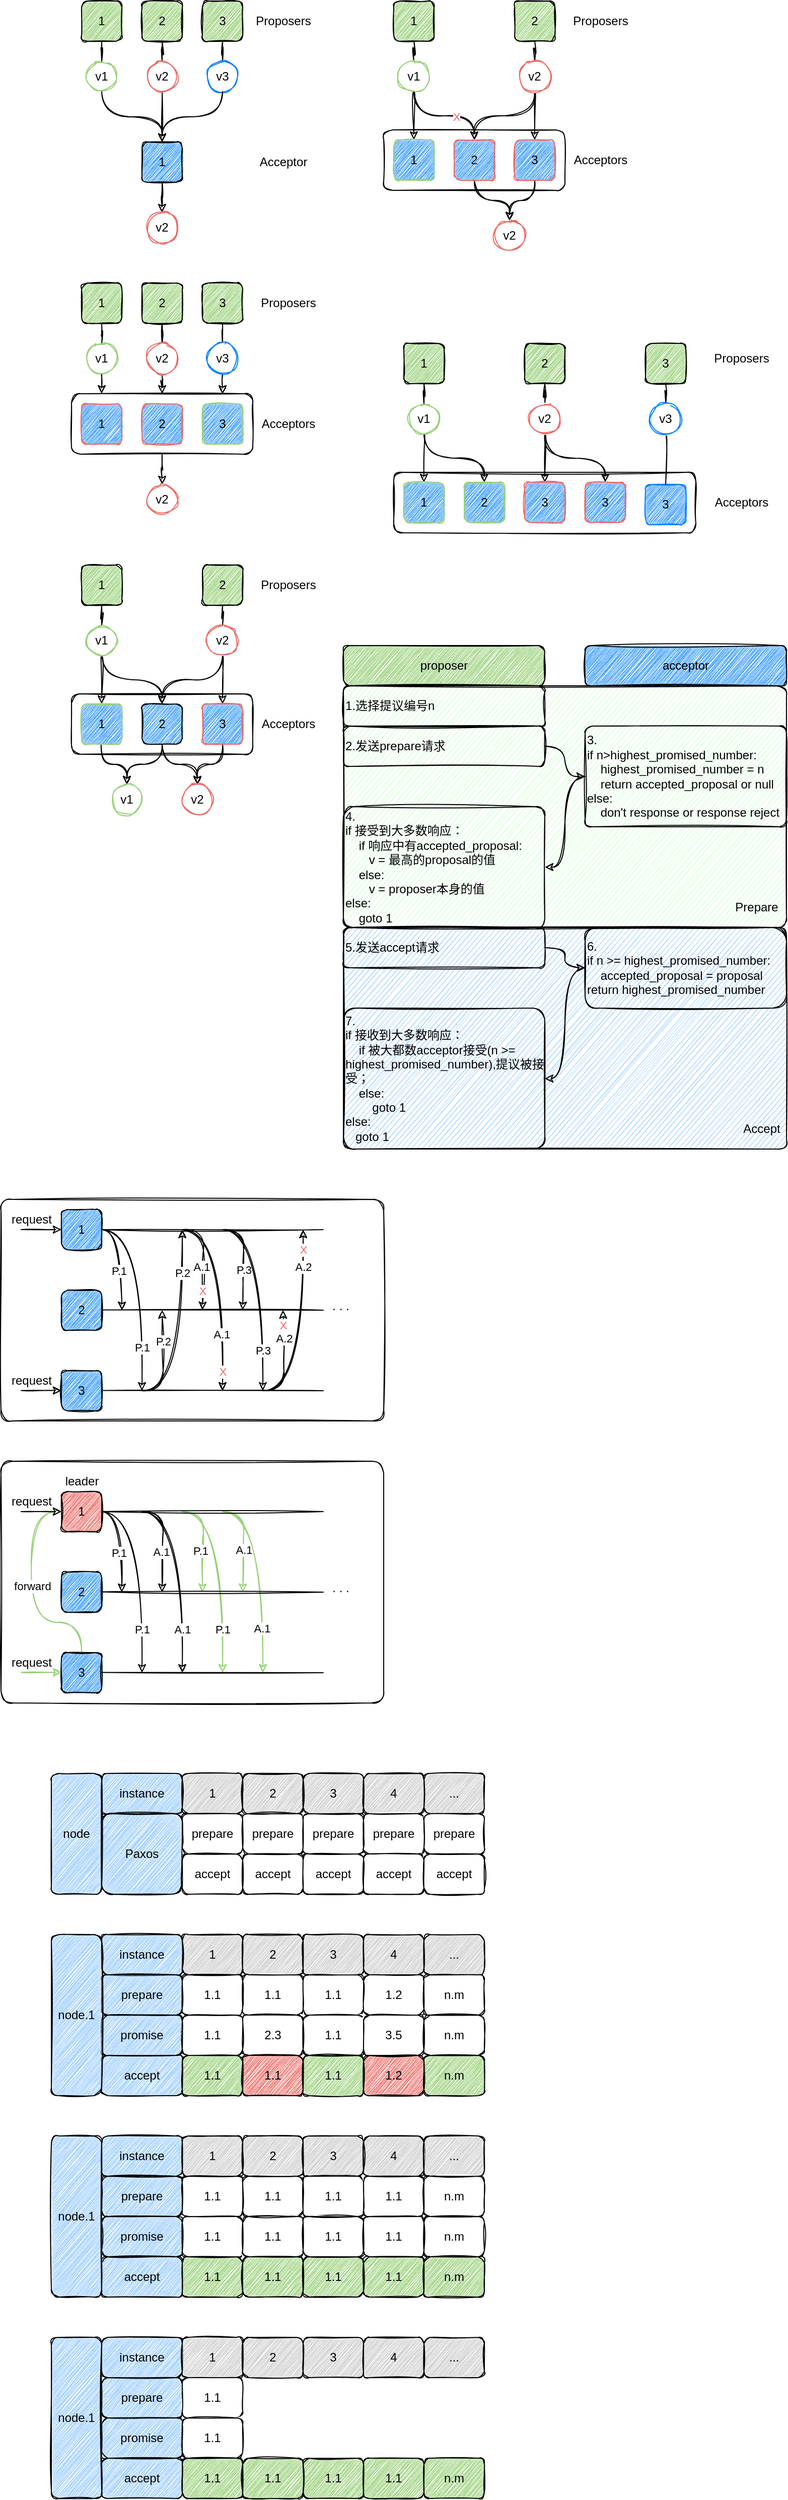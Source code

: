 <mxfile version="13.9.9" type="device"><diagram id="6Jce_O_xBtvr3IJVOz3u" name="Page-1"><mxGraphModel dx="1181" dy="517" grid="1" gridSize="10" guides="1" tooltips="1" connect="1" arrows="1" fold="1" page="1" pageScale="1" pageWidth="850" pageHeight="1100" math="0" shadow="0"><root><mxCell id="0"/><mxCell id="1" parent="0"/><mxCell id="efllyUZmiQpUCVU7QSgO-45" value="" style="rounded=1;whiteSpace=wrap;html=1;strokeColor=#000000;fontColor=#EA6B66;sketch=1;fillColor=none;arcSize=5;" parent="1" vertex="1"><mxGeometry x="20" y="1270" width="380" height="220" as="geometry"/></mxCell><mxCell id="efllyUZmiQpUCVU7QSgO-9" style="edgeStyle=orthogonalEdgeStyle;curved=1;rounded=0;sketch=1;orthogonalLoop=1;jettySize=auto;html=1;" parent="1" source="efllyUZmiQpUCVU7QSgO-2" edge="1"><mxGeometry relative="1" as="geometry"><mxPoint x="160" y="1460" as="targetPoint"/></mxGeometry></mxCell><mxCell id="efllyUZmiQpUCVU7QSgO-11" value="P.1" style="edgeLabel;html=1;align=center;verticalAlign=middle;resizable=0;points=[];" parent="efllyUZmiQpUCVU7QSgO-9" vertex="1" connectable="0"><mxGeometry x="0.366" relative="1" as="geometry"><mxPoint y="20" as="offset"/></mxGeometry></mxCell><mxCell id="n6dXrzkTeLXe3T-jX4Sq-14" value="" style="rounded=1;whiteSpace=wrap;html=1;sketch=1;arcSize=4;fillColor=#99CCFF;" parent="1" vertex="1"><mxGeometry x="360" y="1000" width="440" height="220" as="geometry"/></mxCell><mxCell id="n6dXrzkTeLXe3T-jX4Sq-13" value="" style="rounded=1;whiteSpace=wrap;html=1;sketch=1;arcSize=4;fillColor=#CCFFCC;" parent="1" vertex="1"><mxGeometry x="360" y="760" width="440" height="240" as="geometry"/></mxCell><mxCell id="CCHUPoNMd7CIxNCjsHE7-33" style="edgeStyle=orthogonalEdgeStyle;curved=1;rounded=0;sketch=1;orthogonalLoop=1;jettySize=auto;html=1;entryX=0.5;entryY=0;entryDx=0;entryDy=0;endArrow=classic;endFill=1;" parent="1" source="R29XqbUUCkCM4ppwVgm1-4" target="CCHUPoNMd7CIxNCjsHE7-30" edge="1"><mxGeometry relative="1" as="geometry"/></mxCell><mxCell id="R29XqbUUCkCM4ppwVgm1-4" value="1" style="rounded=1;whiteSpace=wrap;html=1;fillColor=#3399FF;sketch=1;hachureGap=1;" parent="1" vertex="1"><mxGeometry x="160" y="220" width="40" height="40" as="geometry"/></mxCell><mxCell id="CCHUPoNMd7CIxNCjsHE7-51" style="edgeStyle=orthogonalEdgeStyle;curved=1;rounded=0;sketch=1;orthogonalLoop=1;jettySize=auto;html=1;entryX=0.5;entryY=0;entryDx=0;entryDy=0;endArrow=classic;endFill=1;" parent="1" source="R29XqbUUCkCM4ppwVgm1-27" target="CCHUPoNMd7CIxNCjsHE7-50" edge="1"><mxGeometry relative="1" as="geometry"/></mxCell><mxCell id="R29XqbUUCkCM4ppwVgm1-27" value="" style="rounded=1;whiteSpace=wrap;html=1;sketch=1;fillColor=none;" parent="1" vertex="1"><mxGeometry x="90" y="470" width="180" height="60" as="geometry"/></mxCell><mxCell id="CCHUPoNMd7CIxNCjsHE7-21" style="edgeStyle=orthogonalEdgeStyle;curved=1;rounded=0;orthogonalLoop=1;jettySize=auto;html=1;sketch=1;endArrow=none;endFill=0;" parent="1" source="R29XqbUUCkCM4ppwVgm1-1" target="CCHUPoNMd7CIxNCjsHE7-17" edge="1"><mxGeometry relative="1" as="geometry"/></mxCell><mxCell id="R29XqbUUCkCM4ppwVgm1-1" value="1" style="rounded=1;whiteSpace=wrap;html=1;sketch=1;fillColor=#97D077;hachureGap=1;fillWeight=-1;" parent="1" vertex="1"><mxGeometry x="100" y="80" width="40" height="40" as="geometry"/></mxCell><mxCell id="CCHUPoNMd7CIxNCjsHE7-23" style="edgeStyle=orthogonalEdgeStyle;curved=1;rounded=0;sketch=1;orthogonalLoop=1;jettySize=auto;html=1;entryX=0.5;entryY=0;entryDx=0;entryDy=0;endArrow=none;endFill=0;" parent="1" source="R29XqbUUCkCM4ppwVgm1-2" target="CCHUPoNMd7CIxNCjsHE7-22" edge="1"><mxGeometry relative="1" as="geometry"/></mxCell><mxCell id="R29XqbUUCkCM4ppwVgm1-2" value="2" style="rounded=1;whiteSpace=wrap;html=1;sketch=1;fillColor=#97D077;hachureGap=1;" parent="1" vertex="1"><mxGeometry x="160" y="80" width="40" height="40" as="geometry"/></mxCell><mxCell id="CCHUPoNMd7CIxNCjsHE7-26" style="edgeStyle=orthogonalEdgeStyle;curved=1;rounded=0;sketch=1;orthogonalLoop=1;jettySize=auto;html=1;entryX=0.5;entryY=0;entryDx=0;entryDy=0;endArrow=none;endFill=0;" parent="1" source="R29XqbUUCkCM4ppwVgm1-3" target="CCHUPoNMd7CIxNCjsHE7-25" edge="1"><mxGeometry relative="1" as="geometry"/></mxCell><mxCell id="R29XqbUUCkCM4ppwVgm1-3" value="3" style="rounded=1;whiteSpace=wrap;html=1;sketch=1;fillColor=#97D077;hachureGap=1;" parent="1" vertex="1"><mxGeometry x="220" y="80" width="40" height="40" as="geometry"/></mxCell><mxCell id="CCHUPoNMd7CIxNCjsHE7-20" style="edgeStyle=orthogonalEdgeStyle;rounded=0;orthogonalLoop=1;jettySize=auto;html=1;entryX=0.5;entryY=0;entryDx=0;entryDy=0;curved=1;sketch=1;exitX=0.5;exitY=1;exitDx=0;exitDy=0;" parent="1" source="CCHUPoNMd7CIxNCjsHE7-17" target="R29XqbUUCkCM4ppwVgm1-4" edge="1"><mxGeometry relative="1" as="geometry"/></mxCell><mxCell id="CCHUPoNMd7CIxNCjsHE7-17" value="v1" style="ellipse;whiteSpace=wrap;html=1;aspect=fixed;sketch=1;fillColor=none;strokeColor=#97D077;" parent="1" vertex="1"><mxGeometry x="105" y="140" width="30" height="30" as="geometry"/></mxCell><mxCell id="CCHUPoNMd7CIxNCjsHE7-24" style="edgeStyle=orthogonalEdgeStyle;curved=1;rounded=0;sketch=1;orthogonalLoop=1;jettySize=auto;html=1;endArrow=classic;endFill=1;" parent="1" source="CCHUPoNMd7CIxNCjsHE7-22" edge="1"><mxGeometry relative="1" as="geometry"><mxPoint x="180" y="220" as="targetPoint"/></mxGeometry></mxCell><mxCell id="CCHUPoNMd7CIxNCjsHE7-22" value="v2" style="ellipse;whiteSpace=wrap;html=1;aspect=fixed;sketch=1;strokeColor=#EA6B66;" parent="1" vertex="1"><mxGeometry x="165" y="140" width="30" height="30" as="geometry"/></mxCell><mxCell id="CCHUPoNMd7CIxNCjsHE7-25" value="v3" style="ellipse;whiteSpace=wrap;html=1;aspect=fixed;sketch=1;strokeColor=#007FFF;" parent="1" vertex="1"><mxGeometry x="225" y="140" width="30" height="30" as="geometry"/></mxCell><mxCell id="CCHUPoNMd7CIxNCjsHE7-28" value="Acceptor" style="text;html=1;align=center;verticalAlign=middle;resizable=0;points=[];autosize=1;" parent="1" vertex="1"><mxGeometry x="270" y="230" width="60" height="20" as="geometry"/></mxCell><mxCell id="CCHUPoNMd7CIxNCjsHE7-29" value="Proposers" style="text;html=1;align=center;verticalAlign=middle;resizable=0;points=[];autosize=1;" parent="1" vertex="1"><mxGeometry x="265" y="90" width="70" height="20" as="geometry"/></mxCell><mxCell id="CCHUPoNMd7CIxNCjsHE7-30" value="v2" style="ellipse;whiteSpace=wrap;html=1;aspect=fixed;sketch=1;strokeColor=#EA6B66;" parent="1" vertex="1"><mxGeometry x="165" y="290" width="30" height="30" as="geometry"/></mxCell><mxCell id="CCHUPoNMd7CIxNCjsHE7-32" style="edgeStyle=orthogonalEdgeStyle;curved=1;rounded=0;sketch=1;orthogonalLoop=1;jettySize=auto;html=1;endArrow=classic;endFill=1;exitX=0.5;exitY=1;exitDx=0;exitDy=0;" parent="1" source="CCHUPoNMd7CIxNCjsHE7-25" target="R29XqbUUCkCM4ppwVgm1-4" edge="1"><mxGeometry relative="1" as="geometry"><mxPoint x="180" y="240" as="targetPoint"/><mxPoint x="260" y="170" as="sourcePoint"/></mxGeometry></mxCell><mxCell id="CCHUPoNMd7CIxNCjsHE7-34" style="edgeStyle=orthogonalEdgeStyle;curved=1;rounded=0;orthogonalLoop=1;jettySize=auto;html=1;sketch=1;endArrow=none;endFill=0;" parent="1" source="CCHUPoNMd7CIxNCjsHE7-35" target="CCHUPoNMd7CIxNCjsHE7-40" edge="1"><mxGeometry relative="1" as="geometry"/></mxCell><mxCell id="CCHUPoNMd7CIxNCjsHE7-35" value="1" style="rounded=1;whiteSpace=wrap;html=1;sketch=1;fillColor=#97D077;hachureGap=1;fillWeight=-1;" parent="1" vertex="1"><mxGeometry x="100" y="360" width="40" height="40" as="geometry"/></mxCell><mxCell id="CCHUPoNMd7CIxNCjsHE7-36" style="edgeStyle=orthogonalEdgeStyle;curved=1;rounded=0;sketch=1;orthogonalLoop=1;jettySize=auto;html=1;entryX=0.5;entryY=0;entryDx=0;entryDy=0;endArrow=none;endFill=0;" parent="1" source="CCHUPoNMd7CIxNCjsHE7-37" target="CCHUPoNMd7CIxNCjsHE7-41" edge="1"><mxGeometry relative="1" as="geometry"/></mxCell><mxCell id="CCHUPoNMd7CIxNCjsHE7-37" value="2" style="rounded=1;whiteSpace=wrap;html=1;sketch=1;fillColor=#97D077;hachureGap=1;" parent="1" vertex="1"><mxGeometry x="160" y="360" width="40" height="40" as="geometry"/></mxCell><mxCell id="CCHUPoNMd7CIxNCjsHE7-38" style="edgeStyle=orthogonalEdgeStyle;curved=1;rounded=0;sketch=1;orthogonalLoop=1;jettySize=auto;html=1;entryX=0.5;entryY=0;entryDx=0;entryDy=0;endArrow=none;endFill=0;" parent="1" source="CCHUPoNMd7CIxNCjsHE7-39" target="CCHUPoNMd7CIxNCjsHE7-42" edge="1"><mxGeometry relative="1" as="geometry"/></mxCell><mxCell id="CCHUPoNMd7CIxNCjsHE7-39" value="3" style="rounded=1;whiteSpace=wrap;html=1;sketch=1;fillColor=#97D077;hachureGap=1;" parent="1" vertex="1"><mxGeometry x="220" y="360" width="40" height="40" as="geometry"/></mxCell><mxCell id="CCHUPoNMd7CIxNCjsHE7-49" style="edgeStyle=orthogonalEdgeStyle;curved=1;rounded=0;sketch=1;orthogonalLoop=1;jettySize=auto;html=1;entryX=0.167;entryY=0;entryDx=0;entryDy=0;entryPerimeter=0;endArrow=classic;endFill=1;" parent="1" source="CCHUPoNMd7CIxNCjsHE7-40" target="R29XqbUUCkCM4ppwVgm1-27" edge="1"><mxGeometry relative="1" as="geometry"/></mxCell><mxCell id="CCHUPoNMd7CIxNCjsHE7-40" value="v1" style="ellipse;whiteSpace=wrap;html=1;aspect=fixed;sketch=1;fillColor=none;strokeColor=#97D077;" parent="1" vertex="1"><mxGeometry x="105" y="420" width="30" height="30" as="geometry"/></mxCell><mxCell id="CCHUPoNMd7CIxNCjsHE7-48" style="edgeStyle=orthogonalEdgeStyle;curved=1;rounded=0;sketch=1;orthogonalLoop=1;jettySize=auto;html=1;entryX=0.5;entryY=0;entryDx=0;entryDy=0;endArrow=classic;endFill=1;" parent="1" source="CCHUPoNMd7CIxNCjsHE7-41" target="R29XqbUUCkCM4ppwVgm1-27" edge="1"><mxGeometry relative="1" as="geometry"/></mxCell><mxCell id="CCHUPoNMd7CIxNCjsHE7-41" value="v2" style="ellipse;whiteSpace=wrap;html=1;aspect=fixed;sketch=1;strokeColor=#EA6B66;" parent="1" vertex="1"><mxGeometry x="165" y="420" width="30" height="30" as="geometry"/></mxCell><mxCell id="CCHUPoNMd7CIxNCjsHE7-47" style="edgeStyle=orthogonalEdgeStyle;curved=1;rounded=0;sketch=1;orthogonalLoop=1;jettySize=auto;html=1;entryX=0.833;entryY=0;entryDx=0;entryDy=0;entryPerimeter=0;endArrow=classic;endFill=1;" parent="1" source="CCHUPoNMd7CIxNCjsHE7-42" target="R29XqbUUCkCM4ppwVgm1-27" edge="1"><mxGeometry relative="1" as="geometry"/></mxCell><mxCell id="CCHUPoNMd7CIxNCjsHE7-42" value="v3" style="ellipse;whiteSpace=wrap;html=1;aspect=fixed;sketch=1;strokeColor=#007FFF;" parent="1" vertex="1"><mxGeometry x="225" y="420" width="30" height="30" as="geometry"/></mxCell><mxCell id="CCHUPoNMd7CIxNCjsHE7-43" value="Proposers" style="text;html=1;align=center;verticalAlign=middle;resizable=0;points=[];autosize=1;" parent="1" vertex="1"><mxGeometry x="270" y="370" width="70" height="20" as="geometry"/></mxCell><mxCell id="CCHUPoNMd7CIxNCjsHE7-44" value="1" style="rounded=1;whiteSpace=wrap;html=1;fillColor=#3399FF;sketch=1;hachureGap=1;strokeColor=#EA6B66;" parent="1" vertex="1"><mxGeometry x="100" y="480" width="40" height="40" as="geometry"/></mxCell><mxCell id="CCHUPoNMd7CIxNCjsHE7-45" value="2" style="rounded=1;whiteSpace=wrap;html=1;fillColor=#3399FF;sketch=1;hachureGap=1;strokeColor=#EA6B66;" parent="1" vertex="1"><mxGeometry x="160" y="480" width="40" height="40" as="geometry"/></mxCell><mxCell id="CCHUPoNMd7CIxNCjsHE7-46" value="3" style="rounded=1;whiteSpace=wrap;html=1;fillColor=#3399FF;sketch=1;hachureGap=1;strokeColor=#97D077;" parent="1" vertex="1"><mxGeometry x="220" y="480" width="40" height="40" as="geometry"/></mxCell><mxCell id="CCHUPoNMd7CIxNCjsHE7-50" value="v2" style="ellipse;whiteSpace=wrap;html=1;aspect=fixed;sketch=1;strokeColor=#EA6B66;" parent="1" vertex="1"><mxGeometry x="165" y="560" width="30" height="30" as="geometry"/></mxCell><mxCell id="CCHUPoNMd7CIxNCjsHE7-52" value="Acceptors" style="text;html=1;align=center;verticalAlign=middle;resizable=0;points=[];autosize=1;" parent="1" vertex="1"><mxGeometry x="270" y="490" width="70" height="20" as="geometry"/></mxCell><mxCell id="CCHUPoNMd7CIxNCjsHE7-53" style="edgeStyle=orthogonalEdgeStyle;curved=1;rounded=0;sketch=1;orthogonalLoop=1;jettySize=auto;html=1;entryX=0.5;entryY=0;entryDx=0;entryDy=0;endArrow=classic;endFill=1;exitX=0.5;exitY=1;exitDx=0;exitDy=0;" parent="1" source="CCHUPoNMd7CIxNCjsHE7-69" target="CCHUPoNMd7CIxNCjsHE7-71" edge="1"><mxGeometry relative="1" as="geometry"/></mxCell><mxCell id="CCHUPoNMd7CIxNCjsHE7-74" style="edgeStyle=orthogonalEdgeStyle;curved=1;rounded=0;sketch=1;orthogonalLoop=1;jettySize=auto;html=1;entryX=0.5;entryY=0;entryDx=0;entryDy=0;endArrow=classic;endFill=1;exitX=0.485;exitY=1.02;exitDx=0;exitDy=0;exitPerimeter=0;" parent="1" source="CCHUPoNMd7CIxNCjsHE7-68" target="CCHUPoNMd7CIxNCjsHE7-71" edge="1"><mxGeometry relative="1" as="geometry"/></mxCell><mxCell id="CCHUPoNMd7CIxNCjsHE7-77" style="edgeStyle=orthogonalEdgeStyle;curved=1;rounded=0;sketch=1;orthogonalLoop=1;jettySize=auto;html=1;entryX=0.5;entryY=0;entryDx=0;entryDy=0;endArrow=classic;endFill=1;exitX=0.5;exitY=1;exitDx=0;exitDy=0;" parent="1" source="CCHUPoNMd7CIxNCjsHE7-69" target="CCHUPoNMd7CIxNCjsHE7-75" edge="1"><mxGeometry relative="1" as="geometry"/></mxCell><mxCell id="CCHUPoNMd7CIxNCjsHE7-54" value="" style="rounded=1;whiteSpace=wrap;html=1;sketch=1;fillColor=none;" parent="1" vertex="1"><mxGeometry x="90" y="768" width="180" height="60" as="geometry"/></mxCell><mxCell id="CCHUPoNMd7CIxNCjsHE7-55" style="edgeStyle=orthogonalEdgeStyle;curved=1;rounded=0;orthogonalLoop=1;jettySize=auto;html=1;sketch=1;endArrow=none;endFill=0;" parent="1" source="CCHUPoNMd7CIxNCjsHE7-56" target="CCHUPoNMd7CIxNCjsHE7-62" edge="1"><mxGeometry relative="1" as="geometry"/></mxCell><mxCell id="CCHUPoNMd7CIxNCjsHE7-56" value="1" style="rounded=1;whiteSpace=wrap;html=1;sketch=1;fillColor=#97D077;hachureGap=1;fillWeight=-1;" parent="1" vertex="1"><mxGeometry x="100" y="640" width="40" height="40" as="geometry"/></mxCell><mxCell id="CCHUPoNMd7CIxNCjsHE7-59" style="edgeStyle=orthogonalEdgeStyle;curved=1;rounded=0;sketch=1;orthogonalLoop=1;jettySize=auto;html=1;entryX=0.5;entryY=0;entryDx=0;entryDy=0;endArrow=none;endFill=0;" parent="1" source="CCHUPoNMd7CIxNCjsHE7-60" target="CCHUPoNMd7CIxNCjsHE7-66" edge="1"><mxGeometry relative="1" as="geometry"/></mxCell><mxCell id="CCHUPoNMd7CIxNCjsHE7-60" value="2" style="rounded=1;whiteSpace=wrap;html=1;sketch=1;fillColor=#97D077;hachureGap=1;" parent="1" vertex="1"><mxGeometry x="220" y="640" width="40" height="40" as="geometry"/></mxCell><mxCell id="CCHUPoNMd7CIxNCjsHE7-101" style="edgeStyle=orthogonalEdgeStyle;curved=1;rounded=0;sketch=1;orthogonalLoop=1;jettySize=auto;html=1;entryX=0.5;entryY=0;entryDx=0;entryDy=0;endArrow=classic;endFill=1;exitX=0.5;exitY=1;exitDx=0;exitDy=0;" parent="1" source="CCHUPoNMd7CIxNCjsHE7-62" target="CCHUPoNMd7CIxNCjsHE7-69" edge="1"><mxGeometry relative="1" as="geometry"/></mxCell><mxCell id="CCHUPoNMd7CIxNCjsHE7-104" style="edgeStyle=orthogonalEdgeStyle;curved=1;rounded=0;sketch=1;orthogonalLoop=1;jettySize=auto;html=1;entryX=0.5;entryY=0;entryDx=0;entryDy=0;endArrow=classic;endFill=1;" parent="1" source="CCHUPoNMd7CIxNCjsHE7-62" target="CCHUPoNMd7CIxNCjsHE7-68" edge="1"><mxGeometry relative="1" as="geometry"/></mxCell><mxCell id="CCHUPoNMd7CIxNCjsHE7-62" value="v1" style="ellipse;whiteSpace=wrap;html=1;aspect=fixed;sketch=1;fillColor=none;strokeColor=#97D077;" parent="1" vertex="1"><mxGeometry x="105" y="700" width="30" height="30" as="geometry"/></mxCell><mxCell id="CCHUPoNMd7CIxNCjsHE7-65" style="edgeStyle=orthogonalEdgeStyle;curved=1;rounded=0;sketch=1;orthogonalLoop=1;jettySize=auto;html=1;entryX=0.5;entryY=0;entryDx=0;entryDy=0;endArrow=classic;endFill=1;exitX=0.5;exitY=1;exitDx=0;exitDy=0;" parent="1" source="CCHUPoNMd7CIxNCjsHE7-66" target="CCHUPoNMd7CIxNCjsHE7-69" edge="1"><mxGeometry relative="1" as="geometry"/></mxCell><mxCell id="CCHUPoNMd7CIxNCjsHE7-103" style="edgeStyle=orthogonalEdgeStyle;curved=1;rounded=0;sketch=1;orthogonalLoop=1;jettySize=auto;html=1;entryX=0.5;entryY=0;entryDx=0;entryDy=0;endArrow=classic;endFill=1;" parent="1" source="CCHUPoNMd7CIxNCjsHE7-66" target="CCHUPoNMd7CIxNCjsHE7-70" edge="1"><mxGeometry relative="1" as="geometry"/></mxCell><mxCell id="CCHUPoNMd7CIxNCjsHE7-66" value="v2" style="ellipse;whiteSpace=wrap;html=1;aspect=fixed;sketch=1;strokeColor=#EA6B66;" parent="1" vertex="1"><mxGeometry x="225" y="700" width="30" height="30" as="geometry"/></mxCell><mxCell id="CCHUPoNMd7CIxNCjsHE7-67" value="Proposers" style="text;html=1;align=center;verticalAlign=middle;resizable=0;points=[];autosize=1;" parent="1" vertex="1"><mxGeometry x="270" y="650" width="70" height="20" as="geometry"/></mxCell><mxCell id="CCHUPoNMd7CIxNCjsHE7-68" value="1" style="rounded=1;whiteSpace=wrap;html=1;fillColor=#3399FF;sketch=1;hachureGap=1;strokeColor=#97D077;" parent="1" vertex="1"><mxGeometry x="100" y="778" width="40" height="40" as="geometry"/></mxCell><mxCell id="CCHUPoNMd7CIxNCjsHE7-69" value="2" style="rounded=1;whiteSpace=wrap;html=1;fillColor=#3399FF;sketch=1;hachureGap=1;" parent="1" vertex="1"><mxGeometry x="160" y="778" width="40" height="40" as="geometry"/></mxCell><mxCell id="CCHUPoNMd7CIxNCjsHE7-76" style="edgeStyle=orthogonalEdgeStyle;curved=1;rounded=0;sketch=1;orthogonalLoop=1;jettySize=auto;html=1;entryX=0.5;entryY=0;entryDx=0;entryDy=0;endArrow=classic;endFill=1;" parent="1" source="CCHUPoNMd7CIxNCjsHE7-70" target="CCHUPoNMd7CIxNCjsHE7-75" edge="1"><mxGeometry relative="1" as="geometry"/></mxCell><mxCell id="CCHUPoNMd7CIxNCjsHE7-70" value="3" style="rounded=1;whiteSpace=wrap;html=1;fillColor=#3399FF;sketch=1;hachureGap=1;strokeColor=#EA6B66;" parent="1" vertex="1"><mxGeometry x="220" y="778" width="40" height="40" as="geometry"/></mxCell><mxCell id="CCHUPoNMd7CIxNCjsHE7-71" value="v1" style="ellipse;whiteSpace=wrap;html=1;aspect=fixed;sketch=1;strokeColor=#97D077;" parent="1" vertex="1"><mxGeometry x="130" y="858" width="30" height="30" as="geometry"/></mxCell><mxCell id="CCHUPoNMd7CIxNCjsHE7-72" value="Acceptors" style="text;html=1;align=center;verticalAlign=middle;resizable=0;points=[];autosize=1;" parent="1" vertex="1"><mxGeometry x="270" y="788" width="70" height="20" as="geometry"/></mxCell><mxCell id="CCHUPoNMd7CIxNCjsHE7-75" value="v2" style="ellipse;whiteSpace=wrap;html=1;aspect=fixed;sketch=1;fillColor=none;strokeColor=#EA6B66;" parent="1" vertex="1"><mxGeometry x="200" y="858" width="30" height="30" as="geometry"/></mxCell><mxCell id="CCHUPoNMd7CIxNCjsHE7-107" style="edgeStyle=orthogonalEdgeStyle;curved=1;rounded=0;sketch=1;orthogonalLoop=1;jettySize=auto;html=1;entryX=0.5;entryY=0;entryDx=0;entryDy=0;endArrow=classic;endFill=1;exitX=0.5;exitY=1;exitDx=0;exitDy=0;" parent="1" source="CCHUPoNMd7CIxNCjsHE7-121" target="CCHUPoNMd7CIxNCjsHE7-126" edge="1"><mxGeometry relative="1" as="geometry"/></mxCell><mxCell id="CCHUPoNMd7CIxNCjsHE7-108" value="" style="rounded=1;whiteSpace=wrap;html=1;sketch=1;fillColor=none;" parent="1" vertex="1"><mxGeometry x="400" y="208" width="180" height="60" as="geometry"/></mxCell><mxCell id="CCHUPoNMd7CIxNCjsHE7-109" style="edgeStyle=orthogonalEdgeStyle;curved=1;rounded=0;orthogonalLoop=1;jettySize=auto;html=1;sketch=1;endArrow=none;endFill=0;" parent="1" source="CCHUPoNMd7CIxNCjsHE7-110" target="CCHUPoNMd7CIxNCjsHE7-115" edge="1"><mxGeometry relative="1" as="geometry"/></mxCell><mxCell id="CCHUPoNMd7CIxNCjsHE7-110" value="1" style="rounded=1;whiteSpace=wrap;html=1;sketch=1;fillColor=#97D077;hachureGap=1;fillWeight=-1;" parent="1" vertex="1"><mxGeometry x="410" y="80" width="40" height="40" as="geometry"/></mxCell><mxCell id="CCHUPoNMd7CIxNCjsHE7-111" style="edgeStyle=orthogonalEdgeStyle;curved=1;rounded=0;sketch=1;orthogonalLoop=1;jettySize=auto;html=1;entryX=0.5;entryY=0;entryDx=0;entryDy=0;endArrow=none;endFill=0;" parent="1" source="CCHUPoNMd7CIxNCjsHE7-112" target="CCHUPoNMd7CIxNCjsHE7-118" edge="1"><mxGeometry relative="1" as="geometry"/></mxCell><mxCell id="CCHUPoNMd7CIxNCjsHE7-112" value="2" style="rounded=1;whiteSpace=wrap;html=1;sketch=1;fillColor=#97D077;hachureGap=1;" parent="1" vertex="1"><mxGeometry x="530" y="80" width="40" height="40" as="geometry"/></mxCell><mxCell id="CCHUPoNMd7CIxNCjsHE7-113" style="edgeStyle=orthogonalEdgeStyle;curved=1;rounded=0;sketch=1;orthogonalLoop=1;jettySize=auto;html=1;entryX=0.5;entryY=0;entryDx=0;entryDy=0;endArrow=classic;endFill=1;exitX=0.5;exitY=1;exitDx=0;exitDy=0;" parent="1" source="CCHUPoNMd7CIxNCjsHE7-115" target="CCHUPoNMd7CIxNCjsHE7-121" edge="1"><mxGeometry relative="1" as="geometry"/></mxCell><mxCell id="CCHUPoNMd7CIxNCjsHE7-127" value="X" style="edgeLabel;html=1;align=center;verticalAlign=middle;resizable=0;points=[];fontColor=#EA6B66;" parent="CCHUPoNMd7CIxNCjsHE7-113" vertex="1" connectable="0"><mxGeometry x="0.217" y="-1" relative="1" as="geometry"><mxPoint as="offset"/></mxGeometry></mxCell><mxCell id="CCHUPoNMd7CIxNCjsHE7-114" style="edgeStyle=orthogonalEdgeStyle;curved=1;rounded=0;sketch=1;orthogonalLoop=1;jettySize=auto;html=1;entryX=0.5;entryY=0;entryDx=0;entryDy=0;endArrow=classic;endFill=1;" parent="1" source="CCHUPoNMd7CIxNCjsHE7-115" target="CCHUPoNMd7CIxNCjsHE7-120" edge="1"><mxGeometry relative="1" as="geometry"/></mxCell><mxCell id="CCHUPoNMd7CIxNCjsHE7-115" value="v1" style="ellipse;whiteSpace=wrap;html=1;aspect=fixed;sketch=1;fillColor=none;strokeColor=#97D077;" parent="1" vertex="1"><mxGeometry x="415" y="140" width="30" height="30" as="geometry"/></mxCell><mxCell id="CCHUPoNMd7CIxNCjsHE7-116" style="edgeStyle=orthogonalEdgeStyle;curved=1;rounded=0;sketch=1;orthogonalLoop=1;jettySize=auto;html=1;entryX=0.5;entryY=0;entryDx=0;entryDy=0;endArrow=classic;endFill=1;exitX=0.5;exitY=1;exitDx=0;exitDy=0;" parent="1" source="CCHUPoNMd7CIxNCjsHE7-118" target="CCHUPoNMd7CIxNCjsHE7-121" edge="1"><mxGeometry relative="1" as="geometry"/></mxCell><mxCell id="CCHUPoNMd7CIxNCjsHE7-117" style="edgeStyle=orthogonalEdgeStyle;curved=1;rounded=0;sketch=1;orthogonalLoop=1;jettySize=auto;html=1;entryX=0.5;entryY=0;entryDx=0;entryDy=0;endArrow=classic;endFill=1;" parent="1" source="CCHUPoNMd7CIxNCjsHE7-118" target="CCHUPoNMd7CIxNCjsHE7-123" edge="1"><mxGeometry relative="1" as="geometry"/></mxCell><mxCell id="CCHUPoNMd7CIxNCjsHE7-118" value="v2" style="ellipse;whiteSpace=wrap;html=1;aspect=fixed;sketch=1;strokeColor=#EA6B66;" parent="1" vertex="1"><mxGeometry x="535" y="140" width="30" height="30" as="geometry"/></mxCell><mxCell id="CCHUPoNMd7CIxNCjsHE7-119" value="Proposers" style="text;html=1;align=center;verticalAlign=middle;resizable=0;points=[];autosize=1;" parent="1" vertex="1"><mxGeometry x="580" y="90" width="70" height="20" as="geometry"/></mxCell><mxCell id="CCHUPoNMd7CIxNCjsHE7-120" value="1" style="rounded=1;whiteSpace=wrap;html=1;fillColor=#3399FF;sketch=1;hachureGap=1;strokeColor=#97D077;" parent="1" vertex="1"><mxGeometry x="410" y="218" width="40" height="40" as="geometry"/></mxCell><mxCell id="CCHUPoNMd7CIxNCjsHE7-121" value="2" style="rounded=1;whiteSpace=wrap;html=1;fillColor=#3399FF;sketch=1;hachureGap=1;strokeColor=#EA6B66;" parent="1" vertex="1"><mxGeometry x="470" y="218" width="40" height="40" as="geometry"/></mxCell><mxCell id="CCHUPoNMd7CIxNCjsHE7-122" style="edgeStyle=orthogonalEdgeStyle;curved=1;rounded=0;sketch=1;orthogonalLoop=1;jettySize=auto;html=1;entryX=0.5;entryY=0;entryDx=0;entryDy=0;endArrow=classic;endFill=1;" parent="1" source="CCHUPoNMd7CIxNCjsHE7-123" target="CCHUPoNMd7CIxNCjsHE7-126" edge="1"><mxGeometry relative="1" as="geometry"/></mxCell><mxCell id="CCHUPoNMd7CIxNCjsHE7-123" value="3" style="rounded=1;whiteSpace=wrap;html=1;fillColor=#3399FF;sketch=1;hachureGap=1;strokeColor=#EA6B66;" parent="1" vertex="1"><mxGeometry x="530" y="218" width="40" height="40" as="geometry"/></mxCell><mxCell id="CCHUPoNMd7CIxNCjsHE7-125" value="Acceptors" style="text;html=1;align=center;verticalAlign=middle;resizable=0;points=[];autosize=1;" parent="1" vertex="1"><mxGeometry x="580" y="228" width="70" height="20" as="geometry"/></mxCell><mxCell id="CCHUPoNMd7CIxNCjsHE7-126" value="v2" style="ellipse;whiteSpace=wrap;html=1;aspect=fixed;sketch=1;fillColor=none;strokeColor=#EA6B66;" parent="1" vertex="1"><mxGeometry x="510" y="298" width="30" height="30" as="geometry"/></mxCell><mxCell id="CCHUPoNMd7CIxNCjsHE7-131" value="" style="rounded=1;whiteSpace=wrap;html=1;sketch=1;fillColor=none;" parent="1" vertex="1"><mxGeometry x="410" y="548" width="300" height="60" as="geometry"/></mxCell><mxCell id="CCHUPoNMd7CIxNCjsHE7-132" style="edgeStyle=orthogonalEdgeStyle;curved=1;rounded=0;orthogonalLoop=1;jettySize=auto;html=1;sketch=1;endArrow=none;endFill=0;" parent="1" source="CCHUPoNMd7CIxNCjsHE7-133" target="CCHUPoNMd7CIxNCjsHE7-139" edge="1"><mxGeometry relative="1" as="geometry"/></mxCell><mxCell id="CCHUPoNMd7CIxNCjsHE7-133" value="1" style="rounded=1;whiteSpace=wrap;html=1;sketch=1;fillColor=#97D077;hachureGap=1;fillWeight=-1;" parent="1" vertex="1"><mxGeometry x="420" y="420" width="40" height="40" as="geometry"/></mxCell><mxCell id="CCHUPoNMd7CIxNCjsHE7-134" style="edgeStyle=orthogonalEdgeStyle;curved=1;rounded=0;sketch=1;orthogonalLoop=1;jettySize=auto;html=1;entryX=0.5;entryY=0;entryDx=0;entryDy=0;endArrow=none;endFill=0;" parent="1" source="CCHUPoNMd7CIxNCjsHE7-135" target="CCHUPoNMd7CIxNCjsHE7-142" edge="1"><mxGeometry relative="1" as="geometry"/></mxCell><mxCell id="CCHUPoNMd7CIxNCjsHE7-135" value="2" style="rounded=1;whiteSpace=wrap;html=1;sketch=1;fillColor=#97D077;hachureGap=1;" parent="1" vertex="1"><mxGeometry x="540" y="420" width="40" height="40" as="geometry"/></mxCell><mxCell id="CCHUPoNMd7CIxNCjsHE7-136" style="edgeStyle=orthogonalEdgeStyle;curved=1;rounded=0;sketch=1;orthogonalLoop=1;jettySize=auto;html=1;entryX=0.5;entryY=0;entryDx=0;entryDy=0;endArrow=classic;endFill=1;exitX=0.5;exitY=1;exitDx=0;exitDy=0;" parent="1" source="CCHUPoNMd7CIxNCjsHE7-139" target="CCHUPoNMd7CIxNCjsHE7-145" edge="1"><mxGeometry relative="1" as="geometry"/></mxCell><mxCell id="CCHUPoNMd7CIxNCjsHE7-138" style="edgeStyle=orthogonalEdgeStyle;curved=1;rounded=0;sketch=1;orthogonalLoop=1;jettySize=auto;html=1;entryX=0.5;entryY=0;entryDx=0;entryDy=0;endArrow=classic;endFill=1;" parent="1" source="CCHUPoNMd7CIxNCjsHE7-139" target="CCHUPoNMd7CIxNCjsHE7-144" edge="1"><mxGeometry relative="1" as="geometry"/></mxCell><mxCell id="CCHUPoNMd7CIxNCjsHE7-139" value="v1" style="ellipse;whiteSpace=wrap;html=1;aspect=fixed;sketch=1;fillColor=none;strokeColor=#97D077;" parent="1" vertex="1"><mxGeometry x="425" y="480" width="30" height="30" as="geometry"/></mxCell><mxCell id="CCHUPoNMd7CIxNCjsHE7-140" style="edgeStyle=orthogonalEdgeStyle;curved=1;rounded=0;sketch=1;orthogonalLoop=1;jettySize=auto;html=1;entryX=0.5;entryY=0;entryDx=0;entryDy=0;endArrow=classic;endFill=1;exitX=0.5;exitY=1;exitDx=0;exitDy=0;" parent="1" source="CCHUPoNMd7CIxNCjsHE7-142" target="CCHUPoNMd7CIxNCjsHE7-150" edge="1"><mxGeometry relative="1" as="geometry"/></mxCell><mxCell id="CCHUPoNMd7CIxNCjsHE7-141" style="edgeStyle=orthogonalEdgeStyle;curved=1;rounded=0;sketch=1;orthogonalLoop=1;jettySize=auto;html=1;entryX=0.5;entryY=0;entryDx=0;entryDy=0;endArrow=classic;endFill=1;" parent="1" source="CCHUPoNMd7CIxNCjsHE7-142" target="CCHUPoNMd7CIxNCjsHE7-147" edge="1"><mxGeometry relative="1" as="geometry"/></mxCell><mxCell id="CCHUPoNMd7CIxNCjsHE7-142" value="v2" style="ellipse;whiteSpace=wrap;html=1;aspect=fixed;sketch=1;strokeColor=#EA6B66;" parent="1" vertex="1"><mxGeometry x="545" y="480" width="30" height="30" as="geometry"/></mxCell><mxCell id="CCHUPoNMd7CIxNCjsHE7-143" value="Proposers" style="text;html=1;align=center;verticalAlign=middle;resizable=0;points=[];autosize=1;" parent="1" vertex="1"><mxGeometry x="720" y="425" width="70" height="20" as="geometry"/></mxCell><mxCell id="CCHUPoNMd7CIxNCjsHE7-144" value="1" style="rounded=1;whiteSpace=wrap;html=1;fillColor=#3399FF;sketch=1;hachureGap=1;strokeColor=#97D077;" parent="1" vertex="1"><mxGeometry x="420" y="558" width="40" height="40" as="geometry"/></mxCell><mxCell id="CCHUPoNMd7CIxNCjsHE7-145" value="2" style="rounded=1;whiteSpace=wrap;html=1;fillColor=#3399FF;sketch=1;hachureGap=1;strokeColor=#97D077;" parent="1" vertex="1"><mxGeometry x="480" y="558" width="40" height="40" as="geometry"/></mxCell><mxCell id="CCHUPoNMd7CIxNCjsHE7-147" value="3" style="rounded=1;whiteSpace=wrap;html=1;fillColor=#3399FF;sketch=1;hachureGap=1;strokeColor=#EA6B66;" parent="1" vertex="1"><mxGeometry x="540" y="558" width="40" height="40" as="geometry"/></mxCell><mxCell id="CCHUPoNMd7CIxNCjsHE7-148" value="Acceptors" style="text;html=1;align=center;verticalAlign=middle;resizable=0;points=[];autosize=1;" parent="1" vertex="1"><mxGeometry x="720" y="568" width="70" height="20" as="geometry"/></mxCell><mxCell id="CCHUPoNMd7CIxNCjsHE7-150" value="3" style="rounded=1;whiteSpace=wrap;html=1;fillColor=#3399FF;sketch=1;hachureGap=1;strokeColor=#EA6B66;" parent="1" vertex="1"><mxGeometry x="600" y="558" width="40" height="40" as="geometry"/></mxCell><mxCell id="CCHUPoNMd7CIxNCjsHE7-151" value="3" style="rounded=1;whiteSpace=wrap;html=1;fillColor=#3399FF;sketch=1;hachureGap=1;strokeColor=#007FFF;" parent="1" vertex="1"><mxGeometry x="660" y="560" width="40" height="40" as="geometry"/></mxCell><mxCell id="CCHUPoNMd7CIxNCjsHE7-154" style="edgeStyle=orthogonalEdgeStyle;curved=1;rounded=0;sketch=1;orthogonalLoop=1;jettySize=auto;html=1;entryX=0.5;entryY=0;entryDx=0;entryDy=0;endArrow=none;endFill=0;fontColor=#EA6B66;" parent="1" source="CCHUPoNMd7CIxNCjsHE7-152" target="CCHUPoNMd7CIxNCjsHE7-153" edge="1"><mxGeometry relative="1" as="geometry"/></mxCell><mxCell id="CCHUPoNMd7CIxNCjsHE7-152" value="3" style="rounded=1;whiteSpace=wrap;html=1;sketch=1;fillColor=#97D077;hachureGap=1;" parent="1" vertex="1"><mxGeometry x="660" y="420" width="40" height="40" as="geometry"/></mxCell><mxCell id="CCHUPoNMd7CIxNCjsHE7-155" style="edgeStyle=orthogonalEdgeStyle;curved=1;rounded=0;sketch=1;orthogonalLoop=1;jettySize=auto;html=1;entryX=0.5;entryY=0;entryDx=0;entryDy=0;endArrow=none;endFill=0;fontColor=#EA6B66;" parent="1" source="CCHUPoNMd7CIxNCjsHE7-153" target="CCHUPoNMd7CIxNCjsHE7-151" edge="1"><mxGeometry relative="1" as="geometry"/></mxCell><mxCell id="CCHUPoNMd7CIxNCjsHE7-153" value="v3" style="ellipse;whiteSpace=wrap;html=1;aspect=fixed;sketch=1;strokeColor=#007FFF;" parent="1" vertex="1"><mxGeometry x="665" y="480" width="30" height="30" as="geometry"/></mxCell><mxCell id="CCHUPoNMd7CIxNCjsHE7-156" value="proposer" style="rounded=1;whiteSpace=wrap;html=1;sketch=1;fillColor=#97D077;hachureGap=1;fillWeight=-1;" parent="1" vertex="1"><mxGeometry x="360" y="720" width="200" height="40" as="geometry"/></mxCell><mxCell id="CCHUPoNMd7CIxNCjsHE7-157" value="acceptor" style="rounded=1;whiteSpace=wrap;html=1;fillColor=#3399FF;sketch=1;hachureGap=1;" parent="1" vertex="1"><mxGeometry x="600" y="720" width="200" height="40" as="geometry"/></mxCell><mxCell id="n6dXrzkTeLXe3T-jX4Sq-2" value="1.选择提议编号n" style="rounded=1;whiteSpace=wrap;html=1;sketch=1;fillColor=none;align=left;" parent="1" vertex="1"><mxGeometry x="360" y="760" width="200" height="40" as="geometry"/></mxCell><mxCell id="n6dXrzkTeLXe3T-jX4Sq-5" style="edgeStyle=orthogonalEdgeStyle;rounded=0;orthogonalLoop=1;jettySize=auto;html=1;entryX=0;entryY=0.5;entryDx=0;entryDy=0;sketch=1;curved=1;" parent="1" source="n6dXrzkTeLXe3T-jX4Sq-3" target="n6dXrzkTeLXe3T-jX4Sq-4" edge="1"><mxGeometry relative="1" as="geometry"/></mxCell><mxCell id="n6dXrzkTeLXe3T-jX4Sq-3" value="2.发送prepare请求" style="rounded=1;whiteSpace=wrap;html=1;sketch=1;fillColor=none;align=left;" parent="1" vertex="1"><mxGeometry x="360" y="800" width="200" height="40" as="geometry"/></mxCell><mxCell id="n6dXrzkTeLXe3T-jX4Sq-7" style="edgeStyle=orthogonalEdgeStyle;curved=1;rounded=0;sketch=1;orthogonalLoop=1;jettySize=auto;html=1;entryX=1;entryY=0.5;entryDx=0;entryDy=0;" parent="1" source="n6dXrzkTeLXe3T-jX4Sq-4" target="n6dXrzkTeLXe3T-jX4Sq-6" edge="1"><mxGeometry relative="1" as="geometry"/></mxCell><mxCell id="n6dXrzkTeLXe3T-jX4Sq-4" value="3.&lt;br&gt;if n&amp;gt;highest_promised_number:&lt;br&gt;&amp;nbsp; &amp;nbsp; highest_promised_number = n&lt;br&gt;&amp;nbsp; &amp;nbsp; return accepted_proposal or null&lt;br&gt;else:&lt;br&gt;&amp;nbsp; &amp;nbsp; don't response or response reject" style="rounded=1;whiteSpace=wrap;html=1;sketch=1;fillColor=none;align=left;arcSize=7;" parent="1" vertex="1"><mxGeometry x="600" y="800" width="200" height="100" as="geometry"/></mxCell><mxCell id="n6dXrzkTeLXe3T-jX4Sq-6" value="4.&lt;br&gt;if 接受到大多数响应：&lt;br&gt;&amp;nbsp; &amp;nbsp; if 响应中有accepted_proposal:&lt;br&gt;&amp;nbsp; &amp;nbsp; &amp;nbsp; &amp;nbsp;v = 最高的proposal的值&lt;br&gt;&amp;nbsp; &amp;nbsp; else:&lt;br&gt;&amp;nbsp; &amp;nbsp; &amp;nbsp; &amp;nbsp;v = proposer本身的值&lt;br&gt;else:&lt;br&gt;&amp;nbsp; &amp;nbsp; goto 1" style="rounded=1;whiteSpace=wrap;html=1;sketch=1;fillColor=none;align=left;arcSize=8;" parent="1" vertex="1"><mxGeometry x="360" y="880" width="200" height="120" as="geometry"/></mxCell><mxCell id="n6dXrzkTeLXe3T-jX4Sq-10" style="edgeStyle=orthogonalEdgeStyle;curved=1;rounded=0;sketch=1;orthogonalLoop=1;jettySize=auto;html=1;entryX=0;entryY=0.5;entryDx=0;entryDy=0;" parent="1" source="n6dXrzkTeLXe3T-jX4Sq-8" target="n6dXrzkTeLXe3T-jX4Sq-9" edge="1"><mxGeometry relative="1" as="geometry"/></mxCell><mxCell id="n6dXrzkTeLXe3T-jX4Sq-8" value="5.发送accept请求" style="rounded=1;whiteSpace=wrap;html=1;sketch=1;fillColor=none;align=left;" parent="1" vertex="1"><mxGeometry x="360" y="1000" width="200" height="40" as="geometry"/></mxCell><mxCell id="n6dXrzkTeLXe3T-jX4Sq-12" style="edgeStyle=orthogonalEdgeStyle;curved=1;rounded=0;sketch=1;orthogonalLoop=1;jettySize=auto;html=1;entryX=1;entryY=0.5;entryDx=0;entryDy=0;" parent="1" source="n6dXrzkTeLXe3T-jX4Sq-9" target="n6dXrzkTeLXe3T-jX4Sq-11" edge="1"><mxGeometry relative="1" as="geometry"/></mxCell><mxCell id="n6dXrzkTeLXe3T-jX4Sq-9" value="6.&lt;br&gt;if n &amp;gt;= highest_promised_number:&lt;br&gt;&amp;nbsp; &amp;nbsp; accepted_proposal = proposal&lt;br&gt;return highest_promised_number" style="rounded=1;whiteSpace=wrap;html=1;sketch=1;fillColor=none;align=left;arcSize=17;" parent="1" vertex="1"><mxGeometry x="600" y="1000" width="200" height="80" as="geometry"/></mxCell><mxCell id="n6dXrzkTeLXe3T-jX4Sq-11" value="7.&lt;br&gt;if 接收到大多数响应：&lt;br&gt;&amp;nbsp; &amp;nbsp; if 被大都数acceptor接受(n &amp;gt;= highest_promised_number),提议被接受；&lt;br&gt;&amp;nbsp; &amp;nbsp; else:&lt;br&gt;&amp;nbsp; &amp;nbsp; &amp;nbsp; &amp;nbsp; goto 1&lt;br&gt;else:&lt;br&gt;&amp;nbsp; &amp;nbsp;goto 1" style="rounded=1;whiteSpace=wrap;html=1;sketch=1;fillColor=none;align=left;arcSize=9;" parent="1" vertex="1"><mxGeometry x="360" y="1080" width="200" height="140" as="geometry"/></mxCell><mxCell id="n6dXrzkTeLXe3T-jX4Sq-15" value="Prepare" style="text;html=1;align=center;verticalAlign=middle;resizable=0;points=[];autosize=1;" parent="1" vertex="1"><mxGeometry x="740" y="970" width="60" height="20" as="geometry"/></mxCell><mxCell id="n6dXrzkTeLXe3T-jX4Sq-16" value="Accept" style="text;html=1;align=center;verticalAlign=middle;resizable=0;points=[];autosize=1;" parent="1" vertex="1"><mxGeometry x="750" y="1190" width="50" height="20" as="geometry"/></mxCell><mxCell id="efllyUZmiQpUCVU7QSgO-8" style="edgeStyle=orthogonalEdgeStyle;rounded=0;sketch=1;orthogonalLoop=1;jettySize=auto;html=1;curved=1;" parent="1" source="efllyUZmiQpUCVU7QSgO-2" edge="1"><mxGeometry relative="1" as="geometry"><mxPoint x="140" y="1380" as="targetPoint"/></mxGeometry></mxCell><mxCell id="efllyUZmiQpUCVU7QSgO-10" value="P.1" style="edgeLabel;html=1;align=center;verticalAlign=middle;resizable=0;points=[];" parent="efllyUZmiQpUCVU7QSgO-8" vertex="1" connectable="0"><mxGeometry x="0.209" y="-3" relative="1" as="geometry"><mxPoint as="offset"/></mxGeometry></mxCell><mxCell id="efllyUZmiQpUCVU7QSgO-16" style="edgeStyle=orthogonalEdgeStyle;curved=1;rounded=0;sketch=1;orthogonalLoop=1;jettySize=auto;html=1;" parent="1" edge="1"><mxGeometry relative="1" as="geometry"><mxPoint x="220" y="1380" as="targetPoint"/><mxPoint x="200" y="1300" as="sourcePoint"/></mxGeometry></mxCell><mxCell id="efllyUZmiQpUCVU7QSgO-18" value="A.1" style="edgeLabel;html=1;align=center;verticalAlign=middle;resizable=0;points=[];" parent="efllyUZmiQpUCVU7QSgO-16" vertex="1" connectable="0"><mxGeometry x="0.132" y="-2" relative="1" as="geometry"><mxPoint as="offset"/></mxGeometry></mxCell><mxCell id="efllyUZmiQpUCVU7QSgO-20" value="X" style="edgeLabel;html=1;align=center;verticalAlign=middle;resizable=0;points=[];fontColor=#EA6B66;" parent="efllyUZmiQpUCVU7QSgO-16" vertex="1" connectable="0"><mxGeometry x="0.732" relative="1" as="geometry"><mxPoint y="-6" as="offset"/></mxGeometry></mxCell><mxCell id="efllyUZmiQpUCVU7QSgO-17" style="edgeStyle=orthogonalEdgeStyle;curved=1;rounded=0;sketch=1;orthogonalLoop=1;jettySize=auto;html=1;" parent="1" edge="1"><mxGeometry relative="1" as="geometry"><mxPoint x="240" y="1460" as="targetPoint"/><mxPoint x="200" y="1300" as="sourcePoint"/></mxGeometry></mxCell><mxCell id="efllyUZmiQpUCVU7QSgO-19" value="A.1" style="edgeLabel;html=1;align=center;verticalAlign=middle;resizable=0;points=[];" parent="efllyUZmiQpUCVU7QSgO-17" vertex="1" connectable="0"><mxGeometry x="0.442" y="-1" relative="1" as="geometry"><mxPoint as="offset"/></mxGeometry></mxCell><mxCell id="efllyUZmiQpUCVU7QSgO-21" value="X" style="edgeLabel;html=1;align=center;verticalAlign=middle;resizable=0;points=[];fontColor=#EA6B66;" parent="efllyUZmiQpUCVU7QSgO-17" vertex="1" connectable="0"><mxGeometry x="0.861" relative="1" as="geometry"><mxPoint y="-5" as="offset"/></mxGeometry></mxCell><mxCell id="efllyUZmiQpUCVU7QSgO-33" style="edgeStyle=orthogonalEdgeStyle;curved=1;rounded=0;sketch=1;orthogonalLoop=1;jettySize=auto;html=1;fontColor=#EA6B66;" parent="1" edge="1"><mxGeometry relative="1" as="geometry"><mxPoint x="260" y="1380" as="targetPoint"/><mxPoint x="240" y="1300" as="sourcePoint"/></mxGeometry></mxCell><mxCell id="efllyUZmiQpUCVU7QSgO-34" value="&lt;font color=&quot;#000000&quot;&gt;P.3&lt;/font&gt;" style="edgeLabel;html=1;align=center;verticalAlign=middle;resizable=0;points=[];fontColor=#EA6B66;" parent="efllyUZmiQpUCVU7QSgO-33" vertex="1" connectable="0"><mxGeometry x="0.447" relative="1" as="geometry"><mxPoint y="-12.38" as="offset"/></mxGeometry></mxCell><mxCell id="efllyUZmiQpUCVU7QSgO-35" style="edgeStyle=orthogonalEdgeStyle;curved=1;rounded=0;sketch=1;orthogonalLoop=1;jettySize=auto;html=1;fontColor=#EA6B66;" parent="1" edge="1"><mxGeometry relative="1" as="geometry"><mxPoint x="280" y="1460" as="targetPoint"/><mxPoint x="240" y="1300" as="sourcePoint"/></mxGeometry></mxCell><mxCell id="efllyUZmiQpUCVU7QSgO-36" value="&lt;font color=&quot;#000000&quot;&gt;P.3&lt;/font&gt;" style="edgeLabel;html=1;align=center;verticalAlign=middle;resizable=0;points=[];fontColor=#EA6B66;" parent="efllyUZmiQpUCVU7QSgO-35" vertex="1" connectable="0"><mxGeometry x="0.628" relative="1" as="geometry"><mxPoint y="-2.86" as="offset"/></mxGeometry></mxCell><mxCell id="efllyUZmiQpUCVU7QSgO-2" value="1" style="rounded=1;whiteSpace=wrap;html=1;fillColor=#3399FF;sketch=1;hachureGap=1;" parent="1" vertex="1"><mxGeometry x="80" y="1280" width="40" height="40" as="geometry"/></mxCell><mxCell id="efllyUZmiQpUCVU7QSgO-3" value="2" style="rounded=1;whiteSpace=wrap;html=1;fillColor=#3399FF;sketch=1;hachureGap=1;" parent="1" vertex="1"><mxGeometry x="80" y="1360" width="40" height="40" as="geometry"/></mxCell><mxCell id="efllyUZmiQpUCVU7QSgO-12" style="edgeStyle=orthogonalEdgeStyle;curved=1;rounded=0;sketch=1;orthogonalLoop=1;jettySize=auto;html=1;" parent="1" edge="1"><mxGeometry relative="1" as="geometry"><mxPoint x="180" y="1380" as="targetPoint"/><mxPoint x="160" y="1460" as="sourcePoint"/></mxGeometry></mxCell><mxCell id="efllyUZmiQpUCVU7QSgO-14" value="P.2" style="edgeLabel;html=1;align=center;verticalAlign=middle;resizable=0;points=[];" parent="efllyUZmiQpUCVU7QSgO-12" vertex="1" connectable="0"><mxGeometry x="0.382" y="4" relative="1" as="geometry"><mxPoint x="4" y="-0.95" as="offset"/></mxGeometry></mxCell><mxCell id="efllyUZmiQpUCVU7QSgO-13" style="edgeStyle=orthogonalEdgeStyle;curved=1;rounded=0;sketch=1;orthogonalLoop=1;jettySize=auto;html=1;" parent="1" edge="1"><mxGeometry relative="1" as="geometry"><mxPoint x="200" y="1300" as="targetPoint"/><mxPoint x="160" y="1460" as="sourcePoint"/></mxGeometry></mxCell><mxCell id="efllyUZmiQpUCVU7QSgO-15" value="P.2" style="edgeLabel;html=1;align=center;verticalAlign=middle;resizable=0;points=[];" parent="efllyUZmiQpUCVU7QSgO-13" vertex="1" connectable="0"><mxGeometry x="0.538" y="2" relative="1" as="geometry"><mxPoint x="2" y="-3.81" as="offset"/></mxGeometry></mxCell><mxCell id="efllyUZmiQpUCVU7QSgO-37" style="edgeStyle=orthogonalEdgeStyle;curved=1;rounded=0;sketch=1;orthogonalLoop=1;jettySize=auto;html=1;fontColor=#EA6B66;" parent="1" edge="1"><mxGeometry relative="1" as="geometry"><mxPoint x="300" y="1380" as="targetPoint"/><mxPoint x="280" y="1460" as="sourcePoint"/></mxGeometry></mxCell><mxCell id="efllyUZmiQpUCVU7QSgO-39" value="&lt;font color=&quot;#000000&quot;&gt;A.2&lt;/font&gt;" style="edgeLabel;html=1;align=center;verticalAlign=middle;resizable=0;points=[];fontColor=#EA6B66;" parent="efllyUZmiQpUCVU7QSgO-37" vertex="1" connectable="0"><mxGeometry x="0.515" relative="1" as="geometry"><mxPoint y="3" as="offset"/></mxGeometry></mxCell><mxCell id="efllyUZmiQpUCVU7QSgO-38" style="edgeStyle=orthogonalEdgeStyle;curved=1;rounded=0;sketch=1;orthogonalLoop=1;jettySize=auto;html=1;fontColor=#EA6B66;" parent="1" edge="1"><mxGeometry relative="1" as="geometry"><mxPoint x="320" y="1300" as="targetPoint"/><mxPoint x="280" y="1460" as="sourcePoint"/></mxGeometry></mxCell><mxCell id="efllyUZmiQpUCVU7QSgO-40" value="&lt;font color=&quot;#000000&quot;&gt;A.2&lt;/font&gt;" style="edgeLabel;html=1;align=center;verticalAlign=middle;resizable=0;points=[];fontColor=#EA6B66;" parent="efllyUZmiQpUCVU7QSgO-38" vertex="1" connectable="0"><mxGeometry x="0.639" relative="1" as="geometry"><mxPoint as="offset"/></mxGeometry></mxCell><mxCell id="efllyUZmiQpUCVU7QSgO-4" value="3" style="rounded=1;whiteSpace=wrap;html=1;fillColor=#3399FF;sketch=1;hachureGap=1;" parent="1" vertex="1"><mxGeometry x="80" y="1440" width="40" height="40" as="geometry"/></mxCell><mxCell id="efllyUZmiQpUCVU7QSgO-5" value="" style="endArrow=none;html=1;sketch=1;" parent="1" edge="1"><mxGeometry width="50" height="50" relative="1" as="geometry"><mxPoint x="120" y="1300" as="sourcePoint"/><mxPoint x="340" y="1300" as="targetPoint"/></mxGeometry></mxCell><mxCell id="efllyUZmiQpUCVU7QSgO-6" value="" style="endArrow=none;html=1;sketch=1;" parent="1" edge="1"><mxGeometry width="50" height="50" relative="1" as="geometry"><mxPoint x="120" y="1379.76" as="sourcePoint"/><mxPoint x="340" y="1380" as="targetPoint"/></mxGeometry></mxCell><mxCell id="efllyUZmiQpUCVU7QSgO-7" value="" style="endArrow=none;html=1;sketch=1;" parent="1" edge="1"><mxGeometry width="50" height="50" relative="1" as="geometry"><mxPoint x="120" y="1459.76" as="sourcePoint"/><mxPoint x="340" y="1460" as="targetPoint"/></mxGeometry></mxCell><mxCell id="efllyUZmiQpUCVU7QSgO-22" value="" style="endArrow=classic;html=1;fontColor=#EA6B66;entryX=0;entryY=0.5;entryDx=0;entryDy=0;sketch=1;" parent="1" target="efllyUZmiQpUCVU7QSgO-2" edge="1"><mxGeometry width="50" height="50" relative="1" as="geometry"><mxPoint x="40" y="1300" as="sourcePoint"/><mxPoint x="50" y="1300" as="targetPoint"/></mxGeometry></mxCell><mxCell id="efllyUZmiQpUCVU7QSgO-23" value="" style="endArrow=classic;html=1;fontColor=#EA6B66;entryX=0;entryY=0.5;entryDx=0;entryDy=0;sketch=1;" parent="1" edge="1"><mxGeometry width="50" height="50" relative="1" as="geometry"><mxPoint x="40" y="1459.76" as="sourcePoint"/><mxPoint x="80" y="1459.76" as="targetPoint"/></mxGeometry></mxCell><mxCell id="efllyUZmiQpUCVU7QSgO-25" value="&lt;font color=&quot;#000000&quot;&gt;request&lt;/font&gt;" style="text;html=1;align=center;verticalAlign=middle;resizable=0;points=[];autosize=1;fontColor=#EA6B66;" parent="1" vertex="1"><mxGeometry x="20" y="1280" width="60" height="20" as="geometry"/></mxCell><mxCell id="efllyUZmiQpUCVU7QSgO-26" value="&lt;font color=&quot;#000000&quot;&gt;request&lt;/font&gt;" style="text;html=1;align=center;verticalAlign=middle;resizable=0;points=[];autosize=1;fontColor=#EA6B66;" parent="1" vertex="1"><mxGeometry x="20" y="1440" width="60" height="20" as="geometry"/></mxCell><mxCell id="efllyUZmiQpUCVU7QSgO-43" value="X" style="edgeLabel;html=1;align=center;verticalAlign=middle;resizable=0;points=[];fontColor=#EA6B66;" parent="1" vertex="1" connectable="0"><mxGeometry x="300" y="1394.997" as="geometry"/></mxCell><mxCell id="efllyUZmiQpUCVU7QSgO-44" value="X" style="edgeLabel;html=1;align=center;verticalAlign=middle;resizable=0;points=[];fontColor=#EA6B66;" parent="1" vertex="1" connectable="0"><mxGeometry x="320" y="1319.997" as="geometry"/></mxCell><mxCell id="efllyUZmiQpUCVU7QSgO-46" value="&lt;font color=&quot;#000000&quot;&gt;. . .&lt;/font&gt;" style="text;html=1;align=center;verticalAlign=middle;resizable=0;points=[];autosize=1;fontColor=#EA6B66;" parent="1" vertex="1"><mxGeometry x="342" y="1366" width="30" height="20" as="geometry"/></mxCell><mxCell id="XFnTyvZnXIEdUVsN6bqA-1" value="" style="rounded=1;whiteSpace=wrap;html=1;strokeColor=#000000;fontColor=#EA6B66;sketch=1;fillColor=none;arcSize=5;" parent="1" vertex="1"><mxGeometry x="20" y="1530" width="380" height="240" as="geometry"/></mxCell><mxCell id="XFnTyvZnXIEdUVsN6bqA-2" style="edgeStyle=orthogonalEdgeStyle;curved=1;rounded=0;sketch=1;orthogonalLoop=1;jettySize=auto;html=1;" parent="1" source="XFnTyvZnXIEdUVsN6bqA-16" edge="1"><mxGeometry relative="1" as="geometry"><mxPoint x="160" y="1740" as="targetPoint"/></mxGeometry></mxCell><mxCell id="XFnTyvZnXIEdUVsN6bqA-3" value="P.1" style="edgeLabel;html=1;align=center;verticalAlign=middle;resizable=0;points=[];" parent="XFnTyvZnXIEdUVsN6bqA-2" vertex="1" connectable="0"><mxGeometry x="0.366" relative="1" as="geometry"><mxPoint y="20" as="offset"/></mxGeometry></mxCell><mxCell id="XFnTyvZnXIEdUVsN6bqA-4" style="edgeStyle=orthogonalEdgeStyle;rounded=0;sketch=1;orthogonalLoop=1;jettySize=auto;html=1;curved=1;" parent="1" source="XFnTyvZnXIEdUVsN6bqA-16" edge="1"><mxGeometry relative="1" as="geometry"><mxPoint x="140" y="1660" as="targetPoint"/></mxGeometry></mxCell><mxCell id="XFnTyvZnXIEdUVsN6bqA-5" value="P.1" style="edgeLabel;html=1;align=center;verticalAlign=middle;resizable=0;points=[];" parent="XFnTyvZnXIEdUVsN6bqA-4" vertex="1" connectable="0"><mxGeometry x="0.209" y="-3" relative="1" as="geometry"><mxPoint as="offset"/></mxGeometry></mxCell><mxCell id="XFnTyvZnXIEdUVsN6bqA-38" style="edgeStyle=orthogonalEdgeStyle;curved=1;rounded=0;sketch=1;orthogonalLoop=1;jettySize=auto;html=1;" parent="1" edge="1"><mxGeometry relative="1" as="geometry"><mxPoint x="180" y="1660" as="targetPoint"/><mxPoint x="160" y="1580" as="sourcePoint"/></mxGeometry></mxCell><mxCell id="XFnTyvZnXIEdUVsN6bqA-40" value="A.1" style="edgeLabel;html=1;align=center;verticalAlign=middle;resizable=0;points=[];" parent="XFnTyvZnXIEdUVsN6bqA-38" vertex="1" connectable="0"><mxGeometry x="0.184" y="-2" relative="1" as="geometry"><mxPoint as="offset"/></mxGeometry></mxCell><mxCell id="XFnTyvZnXIEdUVsN6bqA-39" style="edgeStyle=orthogonalEdgeStyle;curved=1;rounded=0;sketch=1;orthogonalLoop=1;jettySize=auto;html=1;" parent="1" edge="1"><mxGeometry relative="1" as="geometry"><mxPoint x="200" y="1740" as="targetPoint"/><mxPoint x="160" y="1580" as="sourcePoint"/></mxGeometry></mxCell><mxCell id="XFnTyvZnXIEdUVsN6bqA-41" value="A.1" style="edgeLabel;html=1;align=center;verticalAlign=middle;resizable=0;points=[];" parent="XFnTyvZnXIEdUVsN6bqA-39" vertex="1" connectable="0"><mxGeometry x="0.572" relative="1" as="geometry"><mxPoint as="offset"/></mxGeometry></mxCell><mxCell id="XFnTyvZnXIEdUVsN6bqA-42" style="edgeStyle=orthogonalEdgeStyle;curved=1;rounded=0;sketch=1;orthogonalLoop=1;jettySize=auto;html=1;strokeColor=#97D077;" parent="1" edge="1"><mxGeometry relative="1" as="geometry"><mxPoint x="220" y="1660" as="targetPoint"/><mxPoint x="200" y="1580" as="sourcePoint"/></mxGeometry></mxCell><mxCell id="XFnTyvZnXIEdUVsN6bqA-44" value="P.1" style="edgeLabel;html=1;align=center;verticalAlign=middle;resizable=0;points=[];" parent="XFnTyvZnXIEdUVsN6bqA-42" vertex="1" connectable="0"><mxGeometry x="0.12" y="-3" relative="1" as="geometry"><mxPoint y="3" as="offset"/></mxGeometry></mxCell><mxCell id="XFnTyvZnXIEdUVsN6bqA-43" style="edgeStyle=orthogonalEdgeStyle;curved=1;rounded=0;sketch=1;orthogonalLoop=1;jettySize=auto;html=1;strokeColor=#97D077;" parent="1" edge="1"><mxGeometry relative="1" as="geometry"><mxPoint x="240" y="1740" as="targetPoint"/><mxPoint x="200" y="1580" as="sourcePoint"/></mxGeometry></mxCell><mxCell id="XFnTyvZnXIEdUVsN6bqA-45" value="P.1" style="edgeLabel;html=1;align=center;verticalAlign=middle;resizable=0;points=[];" parent="XFnTyvZnXIEdUVsN6bqA-43" vertex="1" connectable="0"><mxGeometry x="0.544" relative="1" as="geometry"><mxPoint y="2" as="offset"/></mxGeometry></mxCell><mxCell id="XFnTyvZnXIEdUVsN6bqA-46" style="edgeStyle=orthogonalEdgeStyle;curved=1;rounded=0;sketch=1;orthogonalLoop=1;jettySize=auto;html=1;strokeColor=#97D077;" parent="1" edge="1"><mxGeometry relative="1" as="geometry"><mxPoint x="260" y="1660" as="targetPoint"/><mxPoint x="240" y="1580" as="sourcePoint"/></mxGeometry></mxCell><mxCell id="XFnTyvZnXIEdUVsN6bqA-48" value="A.1" style="edgeLabel;html=1;align=center;verticalAlign=middle;resizable=0;points=[];" parent="XFnTyvZnXIEdUVsN6bqA-46" vertex="1" connectable="0"><mxGeometry x="0.144" relative="1" as="geometry"><mxPoint as="offset"/></mxGeometry></mxCell><mxCell id="XFnTyvZnXIEdUVsN6bqA-47" style="edgeStyle=orthogonalEdgeStyle;curved=1;rounded=0;sketch=1;orthogonalLoop=1;jettySize=auto;html=1;strokeColor=#97D077;" parent="1" edge="1"><mxGeometry relative="1" as="geometry"><mxPoint x="280" y="1740" as="targetPoint"/><mxPoint x="240" y="1580" as="sourcePoint"/></mxGeometry></mxCell><mxCell id="XFnTyvZnXIEdUVsN6bqA-49" value="A.1" style="edgeLabel;html=1;align=center;verticalAlign=middle;resizable=0;points=[];" parent="XFnTyvZnXIEdUVsN6bqA-47" vertex="1" connectable="0"><mxGeometry x="0.56" y="-1" relative="1" as="geometry"><mxPoint as="offset"/></mxGeometry></mxCell><mxCell id="XFnTyvZnXIEdUVsN6bqA-16" value="1" style="rounded=1;whiteSpace=wrap;html=1;sketch=1;hachureGap=1;fillColor=#EA6B66;" parent="1" vertex="1"><mxGeometry x="80" y="1560" width="40" height="40" as="geometry"/></mxCell><mxCell id="XFnTyvZnXIEdUVsN6bqA-17" value="2" style="rounded=1;whiteSpace=wrap;html=1;fillColor=#3399FF;sketch=1;hachureGap=1;" parent="1" vertex="1"><mxGeometry x="80" y="1640" width="40" height="40" as="geometry"/></mxCell><mxCell id="XFnTyvZnXIEdUVsN6bqA-37" style="edgeStyle=orthogonalEdgeStyle;rounded=0;orthogonalLoop=1;jettySize=auto;html=1;entryX=0;entryY=0.5;entryDx=0;entryDy=0;curved=1;sketch=1;strokeColor=#97D077;" parent="1" source="XFnTyvZnXIEdUVsN6bqA-26" target="XFnTyvZnXIEdUVsN6bqA-16" edge="1"><mxGeometry relative="1" as="geometry"><Array as="points"><mxPoint x="100" y="1690"/><mxPoint x="50" y="1690"/><mxPoint x="50" y="1580"/></Array></mxGeometry></mxCell><mxCell id="XFnTyvZnXIEdUVsN6bqA-50" value="forward" style="edgeLabel;html=1;align=center;verticalAlign=middle;resizable=0;points=[];" parent="XFnTyvZnXIEdUVsN6bqA-37" vertex="1" connectable="0"><mxGeometry x="0.054" y="-1" relative="1" as="geometry"><mxPoint as="offset"/></mxGeometry></mxCell><mxCell id="XFnTyvZnXIEdUVsN6bqA-26" value="3" style="rounded=1;whiteSpace=wrap;html=1;fillColor=#3399FF;sketch=1;hachureGap=1;" parent="1" vertex="1"><mxGeometry x="80" y="1720" width="40" height="40" as="geometry"/></mxCell><mxCell id="XFnTyvZnXIEdUVsN6bqA-27" value="" style="endArrow=none;html=1;sketch=1;" parent="1" edge="1"><mxGeometry width="50" height="50" relative="1" as="geometry"><mxPoint x="120" y="1580" as="sourcePoint"/><mxPoint x="340" y="1580" as="targetPoint"/></mxGeometry></mxCell><mxCell id="XFnTyvZnXIEdUVsN6bqA-28" value="" style="endArrow=none;html=1;sketch=1;" parent="1" edge="1"><mxGeometry width="50" height="50" relative="1" as="geometry"><mxPoint x="120" y="1659.76" as="sourcePoint"/><mxPoint x="340" y="1660" as="targetPoint"/></mxGeometry></mxCell><mxCell id="XFnTyvZnXIEdUVsN6bqA-29" value="" style="endArrow=none;html=1;sketch=1;" parent="1" edge="1"><mxGeometry width="50" height="50" relative="1" as="geometry"><mxPoint x="120" y="1739.76" as="sourcePoint"/><mxPoint x="340" y="1740" as="targetPoint"/></mxGeometry></mxCell><mxCell id="XFnTyvZnXIEdUVsN6bqA-30" value="" style="endArrow=classic;html=1;fontColor=#EA6B66;entryX=0;entryY=0.5;entryDx=0;entryDy=0;sketch=1;" parent="1" target="XFnTyvZnXIEdUVsN6bqA-16" edge="1"><mxGeometry width="50" height="50" relative="1" as="geometry"><mxPoint x="40" y="1580" as="sourcePoint"/><mxPoint x="50" y="1580" as="targetPoint"/></mxGeometry></mxCell><mxCell id="XFnTyvZnXIEdUVsN6bqA-31" value="" style="endArrow=classic;html=1;fontColor=#EA6B66;entryX=0;entryY=0.5;entryDx=0;entryDy=0;sketch=1;strokeColor=#97D077;" parent="1" edge="1"><mxGeometry width="50" height="50" relative="1" as="geometry"><mxPoint x="40" y="1739.76" as="sourcePoint"/><mxPoint x="80" y="1739.76" as="targetPoint"/></mxGeometry></mxCell><mxCell id="XFnTyvZnXIEdUVsN6bqA-32" value="&lt;font color=&quot;#000000&quot;&gt;request&lt;/font&gt;" style="text;html=1;align=center;verticalAlign=middle;resizable=0;points=[];autosize=1;fontColor=#EA6B66;" parent="1" vertex="1"><mxGeometry x="20" y="1560" width="60" height="20" as="geometry"/></mxCell><mxCell id="XFnTyvZnXIEdUVsN6bqA-33" value="&lt;font color=&quot;#000000&quot;&gt;request&lt;/font&gt;" style="text;html=1;align=center;verticalAlign=middle;resizable=0;points=[];autosize=1;fontColor=#EA6B66;" parent="1" vertex="1"><mxGeometry x="20" y="1720" width="60" height="20" as="geometry"/></mxCell><mxCell id="XFnTyvZnXIEdUVsN6bqA-36" value="&lt;font color=&quot;#000000&quot;&gt;. . .&lt;/font&gt;" style="text;html=1;align=center;verticalAlign=middle;resizable=0;points=[];autosize=1;fontColor=#EA6B66;" parent="1" vertex="1"><mxGeometry x="342" y="1646" width="30" height="20" as="geometry"/></mxCell><mxCell id="XFnTyvZnXIEdUVsN6bqA-51" value="leader" style="text;html=1;align=center;verticalAlign=middle;resizable=0;points=[];autosize=1;" parent="1" vertex="1"><mxGeometry x="75" y="1540" width="50" height="20" as="geometry"/></mxCell><mxCell id="N890p_BhTkgRko4hAds7-41" value="instance" style="rounded=1;whiteSpace=wrap;html=1;shadow=0;sketch=1;glass=0;fillColor=#99CCFF;fillWeight=-1;hachureGap=1;" vertex="1" parent="1"><mxGeometry x="120" y="1840" width="80" height="40" as="geometry"/></mxCell><mxCell id="N890p_BhTkgRko4hAds7-42" value="1" style="rounded=1;whiteSpace=wrap;html=1;shadow=0;sketch=1;glass=0;hachureGap=1;fillColor=#CCCCCC;" vertex="1" parent="1"><mxGeometry x="200" y="1840" width="60" height="40" as="geometry"/></mxCell><mxCell id="N890p_BhTkgRko4hAds7-43" value="2" style="rounded=1;whiteSpace=wrap;html=1;shadow=0;sketch=1;glass=0;hachureGap=1;fillColor=#CCCCCC;" vertex="1" parent="1"><mxGeometry x="260" y="1840" width="60" height="40" as="geometry"/></mxCell><mxCell id="N890p_BhTkgRko4hAds7-44" value="Paxos" style="rounded=1;whiteSpace=wrap;html=1;shadow=0;sketch=1;glass=0;fillColor=#99CCFF;fillWeight=-1;hachureGap=1;" vertex="1" parent="1"><mxGeometry x="120" y="1880" width="80" height="80" as="geometry"/></mxCell><mxCell id="N890p_BhTkgRko4hAds7-45" value="prepare" style="rounded=1;whiteSpace=wrap;html=1;shadow=0;sketch=1;glass=0;" vertex="1" parent="1"><mxGeometry x="200" y="1880" width="60" height="40" as="geometry"/></mxCell><mxCell id="N890p_BhTkgRko4hAds7-46" value="accept" style="rounded=1;whiteSpace=wrap;html=1;shadow=0;sketch=1;glass=0;" vertex="1" parent="1"><mxGeometry x="200" y="1920" width="60" height="40" as="geometry"/></mxCell><mxCell id="N890p_BhTkgRko4hAds7-47" value="prepare" style="rounded=1;whiteSpace=wrap;html=1;shadow=0;sketch=1;glass=0;" vertex="1" parent="1"><mxGeometry x="260" y="1880" width="60" height="40" as="geometry"/></mxCell><mxCell id="N890p_BhTkgRko4hAds7-48" value="accept" style="rounded=1;whiteSpace=wrap;html=1;shadow=0;sketch=1;glass=0;" vertex="1" parent="1"><mxGeometry x="260" y="1920" width="60" height="40" as="geometry"/></mxCell><mxCell id="N890p_BhTkgRko4hAds7-49" value="3" style="rounded=1;whiteSpace=wrap;html=1;shadow=0;sketch=1;glass=0;hachureGap=1;fillColor=#CCCCCC;" vertex="1" parent="1"><mxGeometry x="320" y="1840" width="60" height="40" as="geometry"/></mxCell><mxCell id="N890p_BhTkgRko4hAds7-50" value="4" style="rounded=1;whiteSpace=wrap;html=1;shadow=0;sketch=1;glass=0;hachureGap=1;fillColor=#CCCCCC;" vertex="1" parent="1"><mxGeometry x="380" y="1840" width="60" height="40" as="geometry"/></mxCell><mxCell id="N890p_BhTkgRko4hAds7-51" value="prepare" style="rounded=1;whiteSpace=wrap;html=1;shadow=0;sketch=1;glass=0;" vertex="1" parent="1"><mxGeometry x="320" y="1880" width="60" height="40" as="geometry"/></mxCell><mxCell id="N890p_BhTkgRko4hAds7-52" value="accept" style="rounded=1;whiteSpace=wrap;html=1;shadow=0;sketch=1;glass=0;" vertex="1" parent="1"><mxGeometry x="320" y="1920" width="60" height="40" as="geometry"/></mxCell><mxCell id="N890p_BhTkgRko4hAds7-53" value="prepare" style="rounded=1;whiteSpace=wrap;html=1;shadow=0;sketch=1;glass=0;" vertex="1" parent="1"><mxGeometry x="380" y="1880" width="60" height="40" as="geometry"/></mxCell><mxCell id="N890p_BhTkgRko4hAds7-54" value="accept" style="rounded=1;whiteSpace=wrap;html=1;shadow=0;sketch=1;glass=0;" vertex="1" parent="1"><mxGeometry x="380" y="1920" width="60" height="40" as="geometry"/></mxCell><mxCell id="N890p_BhTkgRko4hAds7-55" value="..." style="rounded=1;whiteSpace=wrap;html=1;shadow=0;sketch=1;glass=0;hachureGap=1;fillColor=#CCCCCC;" vertex="1" parent="1"><mxGeometry x="440" y="1840" width="60" height="40" as="geometry"/></mxCell><mxCell id="N890p_BhTkgRko4hAds7-56" value="prepare" style="rounded=1;whiteSpace=wrap;html=1;shadow=0;sketch=1;glass=0;" vertex="1" parent="1"><mxGeometry x="440" y="1880" width="60" height="40" as="geometry"/></mxCell><mxCell id="N890p_BhTkgRko4hAds7-57" value="accept" style="rounded=1;whiteSpace=wrap;html=1;shadow=0;sketch=1;glass=0;" vertex="1" parent="1"><mxGeometry x="440" y="1920" width="60" height="40" as="geometry"/></mxCell><mxCell id="N890p_BhTkgRko4hAds7-59" value="instance" style="rounded=1;whiteSpace=wrap;html=1;shadow=0;sketch=1;glass=0;fillColor=#99CCFF;fillWeight=-1;hachureGap=1;" vertex="1" parent="1"><mxGeometry x="120" y="2000" width="80" height="40" as="geometry"/></mxCell><mxCell id="N890p_BhTkgRko4hAds7-60" value="1" style="rounded=1;whiteSpace=wrap;html=1;shadow=0;sketch=1;glass=0;hachureGap=1;fillColor=#CCCCCC;" vertex="1" parent="1"><mxGeometry x="200" y="2000" width="60" height="40" as="geometry"/></mxCell><mxCell id="N890p_BhTkgRko4hAds7-61" value="2" style="rounded=1;whiteSpace=wrap;html=1;shadow=0;sketch=1;glass=0;hachureGap=1;fillColor=#CCCCCC;" vertex="1" parent="1"><mxGeometry x="260" y="2000" width="60" height="40" as="geometry"/></mxCell><mxCell id="N890p_BhTkgRko4hAds7-62" value="prepare" style="rounded=1;whiteSpace=wrap;html=1;shadow=0;sketch=1;glass=0;fillColor=#99CCFF;fillWeight=-1;hachureGap=1;" vertex="1" parent="1"><mxGeometry x="120" y="2040" width="80" height="40" as="geometry"/></mxCell><mxCell id="N890p_BhTkgRko4hAds7-63" value="1.1" style="rounded=1;whiteSpace=wrap;html=1;shadow=0;sketch=1;glass=0;" vertex="1" parent="1"><mxGeometry x="200" y="2040" width="60" height="40" as="geometry"/></mxCell><mxCell id="N890p_BhTkgRko4hAds7-64" value="1.1" style="rounded=1;whiteSpace=wrap;html=1;shadow=0;sketch=1;glass=0;" vertex="1" parent="1"><mxGeometry x="200" y="2080" width="60" height="40" as="geometry"/></mxCell><mxCell id="N890p_BhTkgRko4hAds7-65" value="1.1" style="rounded=1;whiteSpace=wrap;html=1;shadow=0;sketch=1;glass=0;" vertex="1" parent="1"><mxGeometry x="260" y="2040" width="60" height="40" as="geometry"/></mxCell><mxCell id="N890p_BhTkgRko4hAds7-66" value="2.3" style="rounded=1;whiteSpace=wrap;html=1;shadow=0;sketch=1;glass=0;" vertex="1" parent="1"><mxGeometry x="260" y="2080" width="60" height="40" as="geometry"/></mxCell><mxCell id="N890p_BhTkgRko4hAds7-67" value="3" style="rounded=1;whiteSpace=wrap;html=1;shadow=0;sketch=1;glass=0;hachureGap=1;fillColor=#CCCCCC;" vertex="1" parent="1"><mxGeometry x="320" y="2000" width="60" height="40" as="geometry"/></mxCell><mxCell id="N890p_BhTkgRko4hAds7-68" value="4" style="rounded=1;whiteSpace=wrap;html=1;shadow=0;sketch=1;glass=0;hachureGap=1;fillColor=#CCCCCC;" vertex="1" parent="1"><mxGeometry x="380" y="2000" width="60" height="40" as="geometry"/></mxCell><mxCell id="N890p_BhTkgRko4hAds7-69" value="1.1" style="rounded=1;whiteSpace=wrap;html=1;shadow=0;sketch=1;glass=0;" vertex="1" parent="1"><mxGeometry x="320" y="2040" width="60" height="40" as="geometry"/></mxCell><mxCell id="N890p_BhTkgRko4hAds7-70" value="1.1" style="rounded=1;whiteSpace=wrap;html=1;shadow=0;sketch=1;glass=0;" vertex="1" parent="1"><mxGeometry x="320" y="2080" width="60" height="40" as="geometry"/></mxCell><mxCell id="N890p_BhTkgRko4hAds7-71" value="1.2" style="rounded=1;whiteSpace=wrap;html=1;shadow=0;sketch=1;glass=0;" vertex="1" parent="1"><mxGeometry x="380" y="2040" width="60" height="40" as="geometry"/></mxCell><mxCell id="N890p_BhTkgRko4hAds7-72" value="3.5" style="rounded=1;whiteSpace=wrap;html=1;shadow=0;sketch=1;glass=0;" vertex="1" parent="1"><mxGeometry x="380" y="2080" width="60" height="40" as="geometry"/></mxCell><mxCell id="N890p_BhTkgRko4hAds7-73" value="..." style="rounded=1;whiteSpace=wrap;html=1;shadow=0;sketch=1;glass=0;hachureGap=1;fillColor=#CCCCCC;" vertex="1" parent="1"><mxGeometry x="440" y="2000" width="60" height="40" as="geometry"/></mxCell><mxCell id="N890p_BhTkgRko4hAds7-74" value="n.m" style="rounded=1;whiteSpace=wrap;html=1;shadow=0;sketch=1;glass=0;" vertex="1" parent="1"><mxGeometry x="440" y="2040" width="60" height="40" as="geometry"/></mxCell><mxCell id="N890p_BhTkgRko4hAds7-75" value="n.m" style="rounded=1;whiteSpace=wrap;html=1;shadow=0;sketch=1;glass=0;" vertex="1" parent="1"><mxGeometry x="440" y="2080" width="60" height="40" as="geometry"/></mxCell><mxCell id="N890p_BhTkgRko4hAds7-76" value="promise" style="rounded=1;whiteSpace=wrap;html=1;shadow=0;sketch=1;glass=0;fillColor=#99CCFF;fillWeight=-1;hachureGap=1;" vertex="1" parent="1"><mxGeometry x="120" y="2080" width="80" height="40" as="geometry"/></mxCell><mxCell id="N890p_BhTkgRko4hAds7-77" value="accept" style="rounded=1;whiteSpace=wrap;html=1;shadow=0;sketch=1;glass=0;fillColor=#99CCFF;fillWeight=-1;hachureGap=1;" vertex="1" parent="1"><mxGeometry x="120" y="2120" width="80" height="40" as="geometry"/></mxCell><mxCell id="N890p_BhTkgRko4hAds7-78" value="node.1" style="rounded=1;whiteSpace=wrap;html=1;shadow=0;sketch=1;glass=0;fillColor=#99CCFF;fillWeight=-1;hachureGap=1;" vertex="1" parent="1"><mxGeometry x="70" y="2000" width="50" height="160" as="geometry"/></mxCell><mxCell id="N890p_BhTkgRko4hAds7-80" value="1.1" style="rounded=1;whiteSpace=wrap;html=1;shadow=0;sketch=1;glass=0;fillColor=#97D077;hachureGap=1;" vertex="1" parent="1"><mxGeometry x="200" y="2120" width="60" height="40" as="geometry"/></mxCell><mxCell id="N890p_BhTkgRko4hAds7-81" value="1.1" style="rounded=1;whiteSpace=wrap;html=1;shadow=0;sketch=1;glass=0;fillColor=#EA6B66;hachureGap=1;" vertex="1" parent="1"><mxGeometry x="260" y="2120" width="60" height="40" as="geometry"/></mxCell><mxCell id="N890p_BhTkgRko4hAds7-82" value="1.1" style="rounded=1;whiteSpace=wrap;html=1;shadow=0;sketch=1;glass=0;fillColor=#97D077;hachureGap=1;" vertex="1" parent="1"><mxGeometry x="320" y="2120" width="60" height="40" as="geometry"/></mxCell><mxCell id="N890p_BhTkgRko4hAds7-83" value="1.2" style="rounded=1;whiteSpace=wrap;html=1;shadow=0;sketch=1;glass=0;fillColor=#EA6B66;hachureGap=1;" vertex="1" parent="1"><mxGeometry x="380" y="2120" width="60" height="40" as="geometry"/></mxCell><mxCell id="N890p_BhTkgRko4hAds7-84" value="n.m" style="rounded=1;whiteSpace=wrap;html=1;shadow=0;sketch=1;glass=0;fillColor=#97D077;hachureGap=1;fillWeight=-1;" vertex="1" parent="1"><mxGeometry x="440" y="2120" width="60" height="40" as="geometry"/></mxCell><mxCell id="N890p_BhTkgRko4hAds7-85" value="instance" style="rounded=1;whiteSpace=wrap;html=1;shadow=0;sketch=1;glass=0;fillColor=#99CCFF;fillWeight=-1;hachureGap=1;" vertex="1" parent="1"><mxGeometry x="120" y="2200" width="80" height="40" as="geometry"/></mxCell><mxCell id="N890p_BhTkgRko4hAds7-86" value="1" style="rounded=1;whiteSpace=wrap;html=1;shadow=0;sketch=1;glass=0;hachureGap=1;fillColor=#CCCCCC;" vertex="1" parent="1"><mxGeometry x="200" y="2200" width="60" height="40" as="geometry"/></mxCell><mxCell id="N890p_BhTkgRko4hAds7-87" value="2" style="rounded=1;whiteSpace=wrap;html=1;shadow=0;sketch=1;glass=0;hachureGap=1;fillColor=#CCCCCC;" vertex="1" parent="1"><mxGeometry x="260" y="2200" width="60" height="40" as="geometry"/></mxCell><mxCell id="N890p_BhTkgRko4hAds7-88" value="prepare" style="rounded=1;whiteSpace=wrap;html=1;shadow=0;sketch=1;glass=0;fillColor=#99CCFF;fillWeight=-1;hachureGap=1;" vertex="1" parent="1"><mxGeometry x="120" y="2240" width="80" height="40" as="geometry"/></mxCell><mxCell id="N890p_BhTkgRko4hAds7-89" value="1.1" style="rounded=1;whiteSpace=wrap;html=1;shadow=0;sketch=1;glass=0;" vertex="1" parent="1"><mxGeometry x="200" y="2240" width="60" height="40" as="geometry"/></mxCell><mxCell id="N890p_BhTkgRko4hAds7-90" value="1.1" style="rounded=1;whiteSpace=wrap;html=1;shadow=0;sketch=1;glass=0;" vertex="1" parent="1"><mxGeometry x="200" y="2280" width="60" height="40" as="geometry"/></mxCell><mxCell id="N890p_BhTkgRko4hAds7-91" value="1.1" style="rounded=1;whiteSpace=wrap;html=1;shadow=0;sketch=1;glass=0;" vertex="1" parent="1"><mxGeometry x="260" y="2240" width="60" height="40" as="geometry"/></mxCell><mxCell id="N890p_BhTkgRko4hAds7-92" value="1.1" style="rounded=1;whiteSpace=wrap;html=1;shadow=0;sketch=1;glass=0;" vertex="1" parent="1"><mxGeometry x="260" y="2280" width="60" height="40" as="geometry"/></mxCell><mxCell id="N890p_BhTkgRko4hAds7-93" value="3" style="rounded=1;whiteSpace=wrap;html=1;shadow=0;sketch=1;glass=0;hachureGap=1;fillColor=#CCCCCC;" vertex="1" parent="1"><mxGeometry x="320" y="2200" width="60" height="40" as="geometry"/></mxCell><mxCell id="N890p_BhTkgRko4hAds7-94" value="4" style="rounded=1;whiteSpace=wrap;html=1;shadow=0;sketch=1;glass=0;hachureGap=1;fillColor=#CCCCCC;" vertex="1" parent="1"><mxGeometry x="380" y="2200" width="60" height="40" as="geometry"/></mxCell><mxCell id="N890p_BhTkgRko4hAds7-95" value="1.1" style="rounded=1;whiteSpace=wrap;html=1;shadow=0;sketch=1;glass=0;" vertex="1" parent="1"><mxGeometry x="320" y="2240" width="60" height="40" as="geometry"/></mxCell><mxCell id="N890p_BhTkgRko4hAds7-96" value="1.1" style="rounded=1;whiteSpace=wrap;html=1;shadow=0;sketch=1;glass=0;" vertex="1" parent="1"><mxGeometry x="320" y="2280" width="60" height="40" as="geometry"/></mxCell><mxCell id="N890p_BhTkgRko4hAds7-97" value="1.1" style="rounded=1;whiteSpace=wrap;html=1;shadow=0;sketch=1;glass=0;" vertex="1" parent="1"><mxGeometry x="380" y="2240" width="60" height="40" as="geometry"/></mxCell><mxCell id="N890p_BhTkgRko4hAds7-98" value="1.1" style="rounded=1;whiteSpace=wrap;html=1;shadow=0;sketch=1;glass=0;" vertex="1" parent="1"><mxGeometry x="380" y="2280" width="60" height="40" as="geometry"/></mxCell><mxCell id="N890p_BhTkgRko4hAds7-99" value="..." style="rounded=1;whiteSpace=wrap;html=1;shadow=0;sketch=1;glass=0;hachureGap=1;fillColor=#CCCCCC;" vertex="1" parent="1"><mxGeometry x="440" y="2200" width="60" height="40" as="geometry"/></mxCell><mxCell id="N890p_BhTkgRko4hAds7-100" value="n.m" style="rounded=1;whiteSpace=wrap;html=1;shadow=0;sketch=1;glass=0;" vertex="1" parent="1"><mxGeometry x="440" y="2240" width="60" height="40" as="geometry"/></mxCell><mxCell id="N890p_BhTkgRko4hAds7-101" value="n.m" style="rounded=1;whiteSpace=wrap;html=1;shadow=0;sketch=1;glass=0;" vertex="1" parent="1"><mxGeometry x="440" y="2280" width="60" height="40" as="geometry"/></mxCell><mxCell id="N890p_BhTkgRko4hAds7-102" value="promise" style="rounded=1;whiteSpace=wrap;html=1;shadow=0;sketch=1;glass=0;fillColor=#99CCFF;fillWeight=-1;hachureGap=1;" vertex="1" parent="1"><mxGeometry x="120" y="2280" width="80" height="40" as="geometry"/></mxCell><mxCell id="N890p_BhTkgRko4hAds7-103" value="accept" style="rounded=1;whiteSpace=wrap;html=1;shadow=0;sketch=1;glass=0;fillColor=#99CCFF;fillWeight=-1;hachureGap=1;" vertex="1" parent="1"><mxGeometry x="120" y="2320" width="80" height="40" as="geometry"/></mxCell><mxCell id="N890p_BhTkgRko4hAds7-104" value="node.1" style="rounded=1;whiteSpace=wrap;html=1;shadow=0;sketch=1;glass=0;fillColor=#99CCFF;fillWeight=-1;hachureGap=1;" vertex="1" parent="1"><mxGeometry x="70" y="2200" width="50" height="160" as="geometry"/></mxCell><mxCell id="N890p_BhTkgRko4hAds7-105" value="1.1" style="rounded=1;whiteSpace=wrap;html=1;shadow=0;sketch=1;glass=0;fillColor=#97D077;hachureGap=1;" vertex="1" parent="1"><mxGeometry x="200" y="2320" width="60" height="40" as="geometry"/></mxCell><mxCell id="N890p_BhTkgRko4hAds7-106" value="1.1" style="rounded=1;whiteSpace=wrap;html=1;shadow=0;sketch=1;glass=0;hachureGap=1;fillColor=#97D077;" vertex="1" parent="1"><mxGeometry x="260" y="2320" width="60" height="40" as="geometry"/></mxCell><mxCell id="N890p_BhTkgRko4hAds7-107" value="1.1" style="rounded=1;whiteSpace=wrap;html=1;shadow=0;sketch=1;glass=0;fillColor=#97D077;hachureGap=1;" vertex="1" parent="1"><mxGeometry x="320" y="2320" width="60" height="40" as="geometry"/></mxCell><mxCell id="N890p_BhTkgRko4hAds7-108" value="1.1" style="rounded=1;whiteSpace=wrap;html=1;shadow=0;sketch=1;glass=0;hachureGap=1;fillColor=#97D077;" vertex="1" parent="1"><mxGeometry x="380" y="2320" width="60" height="40" as="geometry"/></mxCell><mxCell id="N890p_BhTkgRko4hAds7-109" value="n.m" style="rounded=1;whiteSpace=wrap;html=1;shadow=0;sketch=1;glass=0;fillColor=#97D077;hachureGap=1;fillWeight=-1;" vertex="1" parent="1"><mxGeometry x="440" y="2320" width="60" height="40" as="geometry"/></mxCell><mxCell id="N890p_BhTkgRko4hAds7-110" value="node" style="rounded=1;whiteSpace=wrap;html=1;shadow=0;sketch=1;glass=0;fillColor=#99CCFF;fillWeight=-1;hachureGap=1;" vertex="1" parent="1"><mxGeometry x="70" y="1840" width="50" height="120" as="geometry"/></mxCell><mxCell id="N890p_BhTkgRko4hAds7-111" value="instance" style="rounded=1;whiteSpace=wrap;html=1;shadow=0;sketch=1;glass=0;fillColor=#99CCFF;fillWeight=-1;hachureGap=1;" vertex="1" parent="1"><mxGeometry x="120" y="2400" width="80" height="40" as="geometry"/></mxCell><mxCell id="N890p_BhTkgRko4hAds7-112" value="1" style="rounded=1;whiteSpace=wrap;html=1;shadow=0;sketch=1;glass=0;hachureGap=1;fillColor=#CCCCCC;" vertex="1" parent="1"><mxGeometry x="200" y="2400" width="60" height="40" as="geometry"/></mxCell><mxCell id="N890p_BhTkgRko4hAds7-113" value="2" style="rounded=1;whiteSpace=wrap;html=1;shadow=0;sketch=1;glass=0;hachureGap=1;fillColor=#CCCCCC;" vertex="1" parent="1"><mxGeometry x="260" y="2400" width="60" height="40" as="geometry"/></mxCell><mxCell id="N890p_BhTkgRko4hAds7-114" value="prepare" style="rounded=1;whiteSpace=wrap;html=1;shadow=0;sketch=1;glass=0;fillColor=#99CCFF;fillWeight=-1;hachureGap=1;" vertex="1" parent="1"><mxGeometry x="120" y="2440" width="80" height="40" as="geometry"/></mxCell><mxCell id="N890p_BhTkgRko4hAds7-115" value="1.1" style="rounded=1;whiteSpace=wrap;html=1;shadow=0;sketch=1;glass=0;" vertex="1" parent="1"><mxGeometry x="200" y="2440" width="60" height="40" as="geometry"/></mxCell><mxCell id="N890p_BhTkgRko4hAds7-116" value="1.1" style="rounded=1;whiteSpace=wrap;html=1;shadow=0;sketch=1;glass=0;" vertex="1" parent="1"><mxGeometry x="200" y="2480" width="60" height="40" as="geometry"/></mxCell><mxCell id="N890p_BhTkgRko4hAds7-119" value="3" style="rounded=1;whiteSpace=wrap;html=1;shadow=0;sketch=1;glass=0;hachureGap=1;fillColor=#CCCCCC;" vertex="1" parent="1"><mxGeometry x="320" y="2400" width="60" height="40" as="geometry"/></mxCell><mxCell id="N890p_BhTkgRko4hAds7-120" value="4" style="rounded=1;whiteSpace=wrap;html=1;shadow=0;sketch=1;glass=0;hachureGap=1;fillColor=#CCCCCC;" vertex="1" parent="1"><mxGeometry x="380" y="2400" width="60" height="40" as="geometry"/></mxCell><mxCell id="N890p_BhTkgRko4hAds7-125" value="..." style="rounded=1;whiteSpace=wrap;html=1;shadow=0;sketch=1;glass=0;hachureGap=1;fillColor=#CCCCCC;" vertex="1" parent="1"><mxGeometry x="440" y="2400" width="60" height="40" as="geometry"/></mxCell><mxCell id="N890p_BhTkgRko4hAds7-128" value="promise" style="rounded=1;whiteSpace=wrap;html=1;shadow=0;sketch=1;glass=0;fillColor=#99CCFF;fillWeight=-1;hachureGap=1;" vertex="1" parent="1"><mxGeometry x="120" y="2480" width="80" height="40" as="geometry"/></mxCell><mxCell id="N890p_BhTkgRko4hAds7-129" value="accept" style="rounded=1;whiteSpace=wrap;html=1;shadow=0;sketch=1;glass=0;fillColor=#99CCFF;fillWeight=-1;hachureGap=1;" vertex="1" parent="1"><mxGeometry x="120" y="2520" width="80" height="40" as="geometry"/></mxCell><mxCell id="N890p_BhTkgRko4hAds7-130" value="node.1" style="rounded=1;whiteSpace=wrap;html=1;shadow=0;sketch=1;glass=0;fillColor=#99CCFF;fillWeight=-1;hachureGap=1;" vertex="1" parent="1"><mxGeometry x="70" y="2400" width="50" height="160" as="geometry"/></mxCell><mxCell id="N890p_BhTkgRko4hAds7-131" value="1.1" style="rounded=1;whiteSpace=wrap;html=1;shadow=0;sketch=1;glass=0;fillColor=#97D077;hachureGap=1;" vertex="1" parent="1"><mxGeometry x="200" y="2520" width="60" height="40" as="geometry"/></mxCell><mxCell id="N890p_BhTkgRko4hAds7-132" value="1.1" style="rounded=1;whiteSpace=wrap;html=1;shadow=0;sketch=1;glass=0;hachureGap=1;fillColor=#97D077;" vertex="1" parent="1"><mxGeometry x="260" y="2520" width="60" height="40" as="geometry"/></mxCell><mxCell id="N890p_BhTkgRko4hAds7-133" value="1.1" style="rounded=1;whiteSpace=wrap;html=1;shadow=0;sketch=1;glass=0;fillColor=#97D077;hachureGap=1;" vertex="1" parent="1"><mxGeometry x="320" y="2520" width="60" height="40" as="geometry"/></mxCell><mxCell id="N890p_BhTkgRko4hAds7-134" value="1.1" style="rounded=1;whiteSpace=wrap;html=1;shadow=0;sketch=1;glass=0;hachureGap=1;fillColor=#97D077;" vertex="1" parent="1"><mxGeometry x="380" y="2520" width="60" height="40" as="geometry"/></mxCell><mxCell id="N890p_BhTkgRko4hAds7-135" value="n.m" style="rounded=1;whiteSpace=wrap;html=1;shadow=0;sketch=1;glass=0;fillColor=#97D077;hachureGap=1;fillWeight=-1;" vertex="1" parent="1"><mxGeometry x="440" y="2520" width="60" height="40" as="geometry"/></mxCell></root></mxGraphModel></diagram></mxfile>